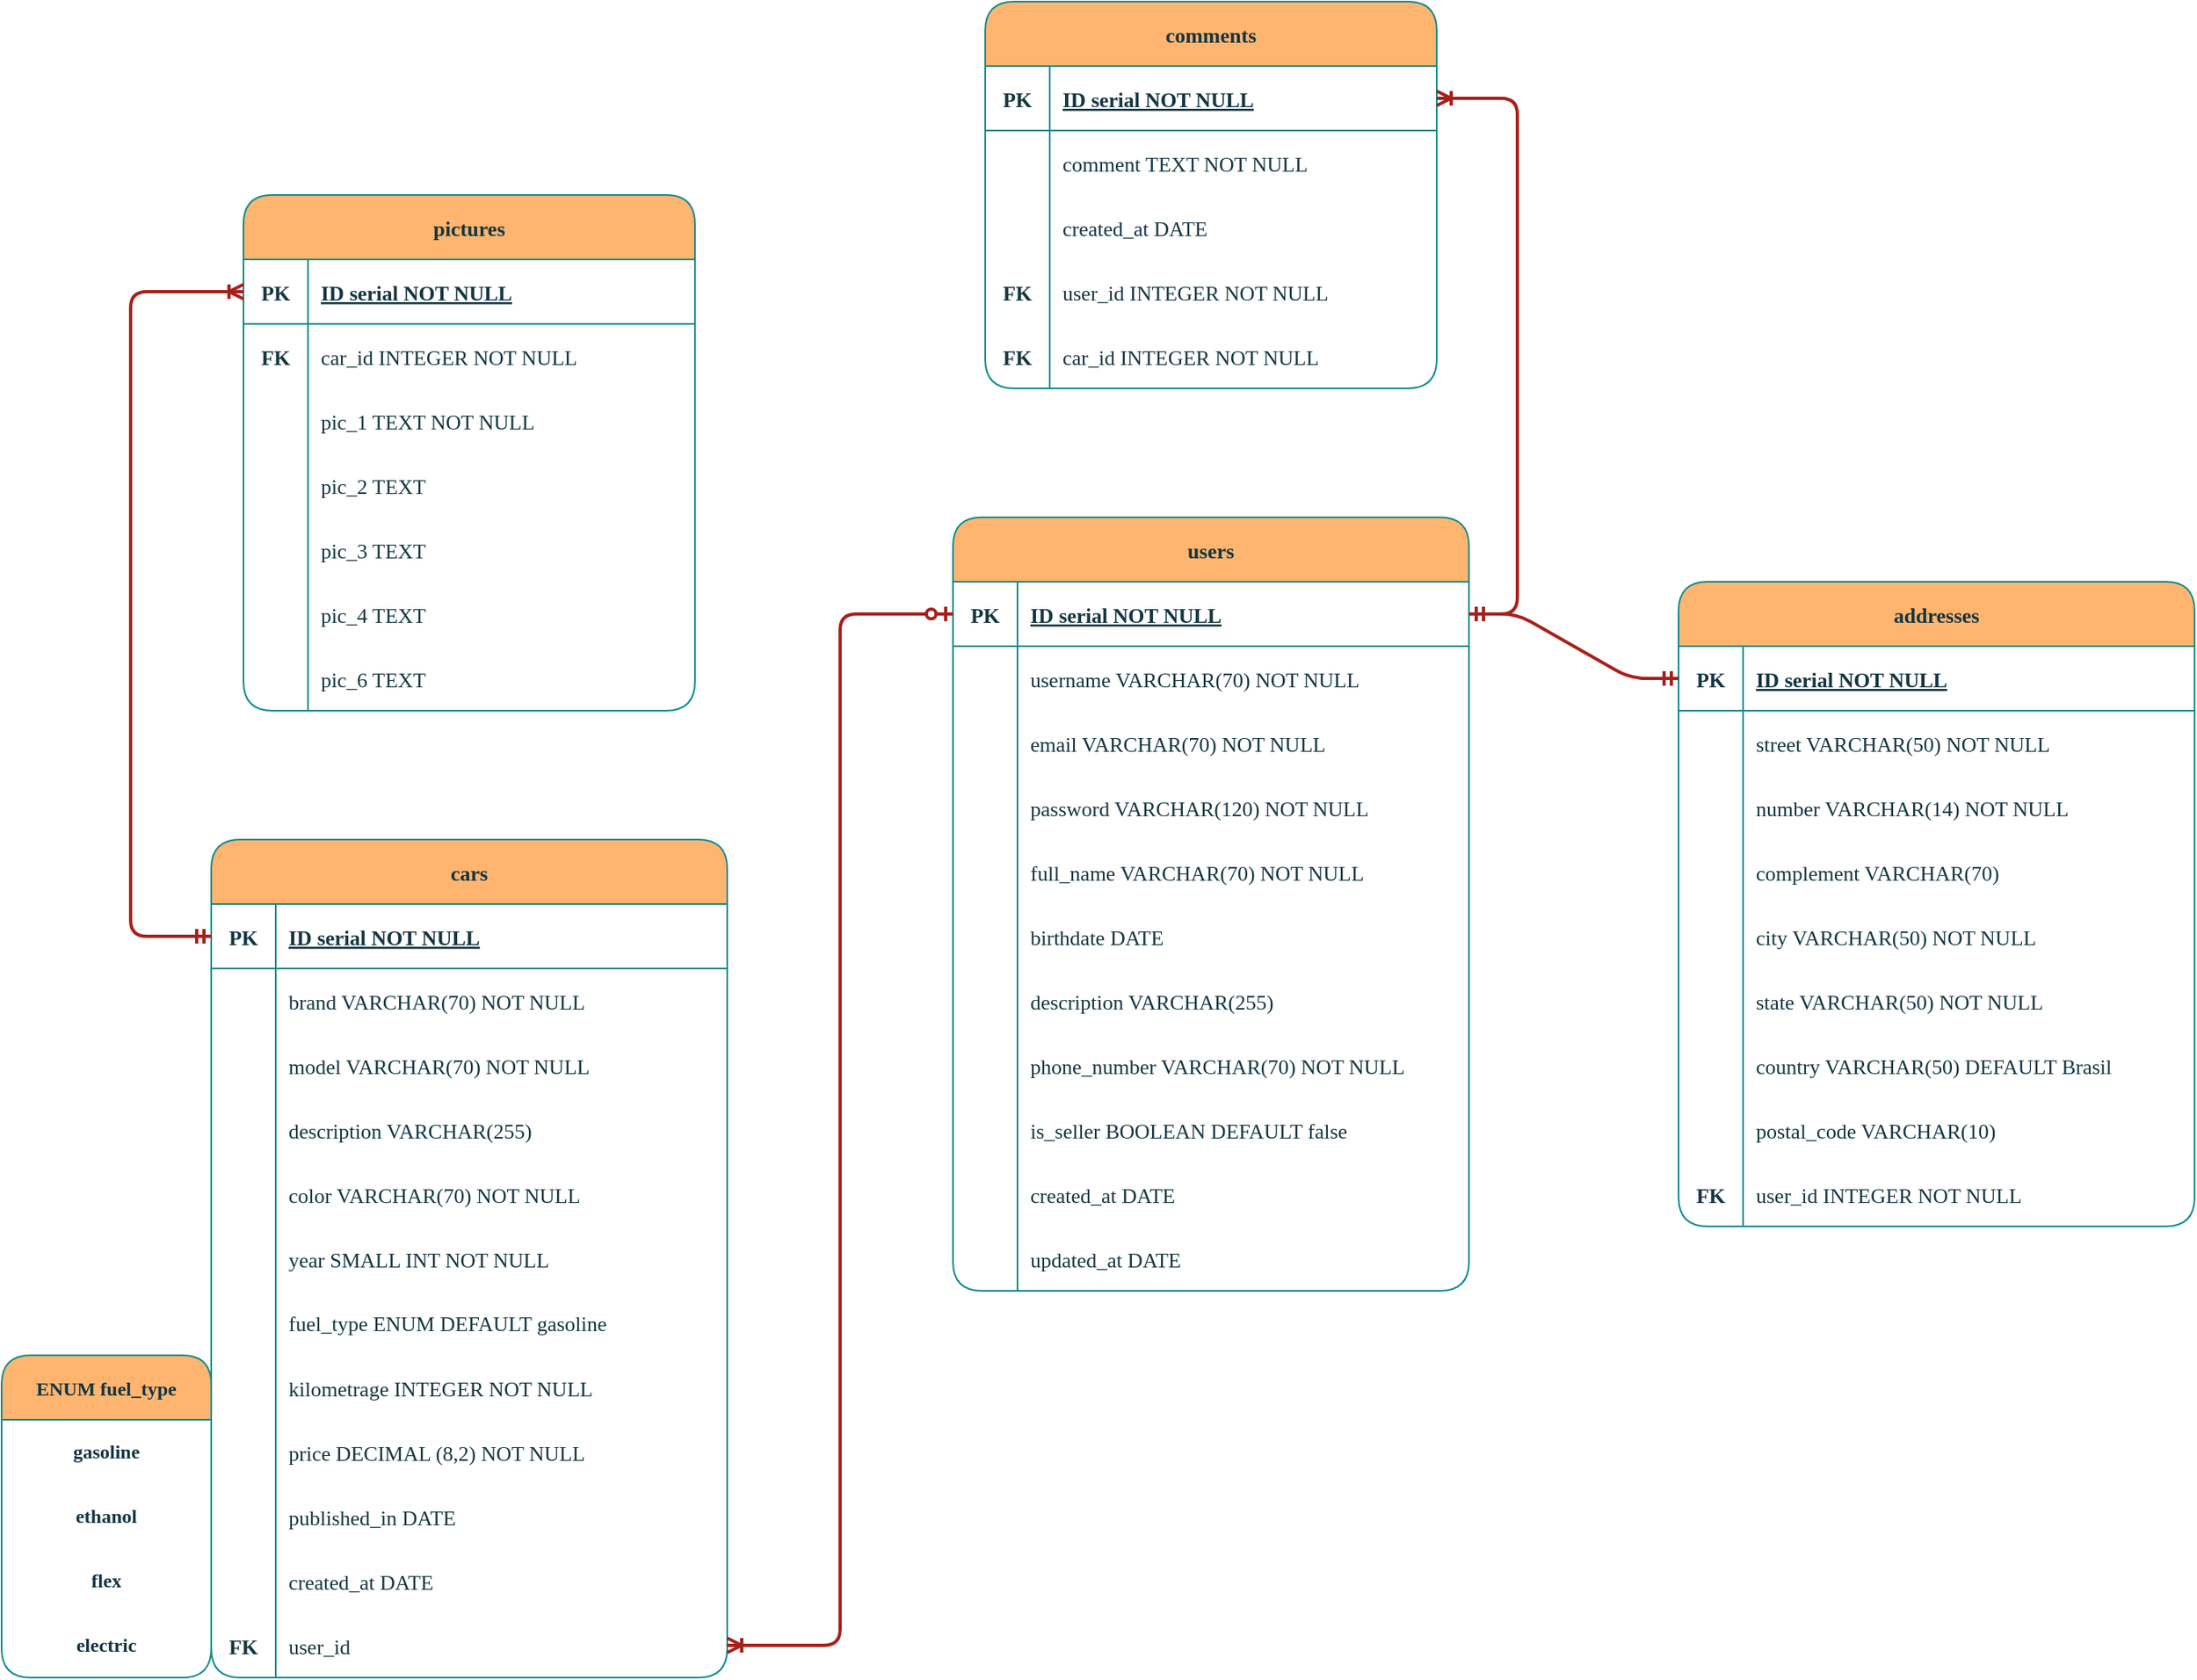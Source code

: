 <mxfile version="21.6.6" type="device">
  <diagram name="Page-1" id="eZqfjkuuo2thgTcHiKPm">
    <mxGraphModel dx="1885" dy="1075" grid="0" gridSize="10" guides="1" tooltips="1" connect="1" arrows="1" fold="1" page="0" pageScale="1" pageWidth="827" pageHeight="1169" math="0" shadow="0">
      <root>
        <mxCell id="0" />
        <mxCell id="1" parent="0" />
        <mxCell id="ZrY43uEeEf2vMAS4NS92-1" value="cars" style="shape=table;startSize=40;container=1;collapsible=1;childLayout=tableLayout;fixedRows=1;rowLines=0;fontStyle=1;align=center;resizeLast=1;strokeColor=#0F8B8D;fontColor=#143642;fillColor=#FFB570;fontFamily=Ubuntu;fontSource=https%3A%2F%2Ffonts.googleapis.com%2Fcss%3Ffamily%3DUbuntu;rounded=1;labelBackgroundColor=none;fontSize=13;verticalAlign=middle;labelBorderColor=none;swimlaneFillColor=none;strokeWidth=1;" parent="1" vertex="1">
          <mxGeometry x="185" y="552" width="320" height="520" as="geometry" />
        </mxCell>
        <mxCell id="ZrY43uEeEf2vMAS4NS92-2" value="" style="shape=tableRow;horizontal=0;startSize=0;swimlaneHead=0;swimlaneBody=0;fillColor=none;collapsible=0;dropTarget=0;points=[[0,0.5],[1,0.5]];portConstraint=eastwest;top=0;left=0;right=0;bottom=1;strokeColor=#0F8B8D;fontColor=#143642;fontFamily=Ubuntu;fontSource=https%3A%2F%2Ffonts.googleapis.com%2Fcss%3Ffamily%3DUbuntu;rounded=1;labelBackgroundColor=none;fontSize=13;verticalAlign=middle;labelBorderColor=none;swimlaneFillColor=none;strokeWidth=1;" parent="ZrY43uEeEf2vMAS4NS92-1" vertex="1">
          <mxGeometry y="40" width="320" height="40" as="geometry" />
        </mxCell>
        <mxCell id="ZrY43uEeEf2vMAS4NS92-3" value="PK" style="shape=partialRectangle;connectable=0;fillColor=none;top=0;left=0;bottom=0;right=0;fontStyle=1;overflow=hidden;strokeColor=#0F8B8D;fontColor=#143642;fontFamily=Ubuntu;fontSource=https%3A%2F%2Ffonts.googleapis.com%2Fcss%3Ffamily%3DUbuntu;rounded=1;labelBackgroundColor=none;fontSize=13;verticalAlign=middle;labelBorderColor=none;swimlaneFillColor=none;strokeWidth=1;" parent="ZrY43uEeEf2vMAS4NS92-2" vertex="1">
          <mxGeometry width="40" height="40" as="geometry">
            <mxRectangle width="40" height="40" as="alternateBounds" />
          </mxGeometry>
        </mxCell>
        <mxCell id="ZrY43uEeEf2vMAS4NS92-4" value="ID serial NOT NULL" style="shape=partialRectangle;connectable=0;fillColor=none;top=0;left=0;bottom=0;right=0;align=left;spacingLeft=6;fontStyle=5;overflow=hidden;strokeColor=#0F8B8D;fontColor=#143642;fontFamily=Ubuntu;fontSource=https%3A%2F%2Ffonts.googleapis.com%2Fcss%3Ffamily%3DUbuntu;rounded=1;labelBackgroundColor=none;fontSize=13;verticalAlign=middle;labelBorderColor=none;swimlaneFillColor=none;strokeWidth=1;" parent="ZrY43uEeEf2vMAS4NS92-2" vertex="1">
          <mxGeometry x="40" width="280" height="40" as="geometry">
            <mxRectangle width="280" height="40" as="alternateBounds" />
          </mxGeometry>
        </mxCell>
        <mxCell id="ZrY43uEeEf2vMAS4NS92-5" value="" style="shape=tableRow;horizontal=0;startSize=0;swimlaneHead=0;swimlaneBody=0;fillColor=none;collapsible=0;dropTarget=0;points=[[0,0.5],[1,0.5]];portConstraint=eastwest;top=0;left=0;right=0;bottom=0;strokeColor=#0F8B8D;fontColor=#143642;fontFamily=Ubuntu;fontSource=https%3A%2F%2Ffonts.googleapis.com%2Fcss%3Ffamily%3DUbuntu;rounded=1;labelBackgroundColor=none;fontSize=13;verticalAlign=middle;labelBorderColor=none;swimlaneFillColor=none;strokeWidth=1;" parent="ZrY43uEeEf2vMAS4NS92-1" vertex="1">
          <mxGeometry y="80" width="320" height="40" as="geometry" />
        </mxCell>
        <mxCell id="ZrY43uEeEf2vMAS4NS92-6" value="" style="shape=partialRectangle;connectable=0;fillColor=none;top=0;left=0;bottom=0;right=0;editable=1;overflow=hidden;strokeColor=#0F8B8D;fontColor=#143642;fontFamily=Ubuntu;fontSource=https%3A%2F%2Ffonts.googleapis.com%2Fcss%3Ffamily%3DUbuntu;rounded=1;labelBackgroundColor=none;fontSize=13;verticalAlign=middle;labelBorderColor=none;swimlaneFillColor=none;strokeWidth=1;" parent="ZrY43uEeEf2vMAS4NS92-5" vertex="1">
          <mxGeometry width="40" height="40" as="geometry">
            <mxRectangle width="40" height="40" as="alternateBounds" />
          </mxGeometry>
        </mxCell>
        <mxCell id="ZrY43uEeEf2vMAS4NS92-7" value="brand VARCHAR(70) NOT NULL" style="shape=partialRectangle;connectable=0;fillColor=none;top=0;left=0;bottom=0;right=0;align=left;spacingLeft=6;overflow=hidden;strokeColor=#0F8B8D;fontColor=#143642;fontFamily=Ubuntu;fontSource=https%3A%2F%2Ffonts.googleapis.com%2Fcss%3Ffamily%3DUbuntu;rounded=1;labelBackgroundColor=none;fontSize=13;verticalAlign=middle;labelBorderColor=none;swimlaneFillColor=none;strokeWidth=1;" parent="ZrY43uEeEf2vMAS4NS92-5" vertex="1">
          <mxGeometry x="40" width="280" height="40" as="geometry">
            <mxRectangle width="280" height="40" as="alternateBounds" />
          </mxGeometry>
        </mxCell>
        <mxCell id="ZrY43uEeEf2vMAS4NS92-8" value="" style="shape=tableRow;horizontal=0;startSize=0;swimlaneHead=0;swimlaneBody=0;fillColor=none;collapsible=0;dropTarget=0;points=[[0,0.5],[1,0.5]];portConstraint=eastwest;top=0;left=0;right=0;bottom=0;strokeColor=#0F8B8D;fontColor=#143642;fontFamily=Ubuntu;fontSource=https%3A%2F%2Ffonts.googleapis.com%2Fcss%3Ffamily%3DUbuntu;rounded=1;labelBackgroundColor=none;fontSize=13;verticalAlign=middle;labelBorderColor=none;swimlaneFillColor=none;strokeWidth=1;" parent="ZrY43uEeEf2vMAS4NS92-1" vertex="1">
          <mxGeometry y="120" width="320" height="40" as="geometry" />
        </mxCell>
        <mxCell id="ZrY43uEeEf2vMAS4NS92-9" value="" style="shape=partialRectangle;connectable=0;fillColor=none;top=0;left=0;bottom=0;right=0;editable=1;overflow=hidden;strokeColor=#0F8B8D;fontColor=#143642;fontFamily=Ubuntu;fontSource=https%3A%2F%2Ffonts.googleapis.com%2Fcss%3Ffamily%3DUbuntu;rounded=1;labelBackgroundColor=none;fontSize=13;verticalAlign=middle;labelBorderColor=none;swimlaneFillColor=none;strokeWidth=1;" parent="ZrY43uEeEf2vMAS4NS92-8" vertex="1">
          <mxGeometry width="40" height="40" as="geometry">
            <mxRectangle width="40" height="40" as="alternateBounds" />
          </mxGeometry>
        </mxCell>
        <mxCell id="ZrY43uEeEf2vMAS4NS92-10" value="model VARCHAR(70) NOT NULL" style="shape=partialRectangle;connectable=0;fillColor=none;top=0;left=0;bottom=0;right=0;align=left;spacingLeft=6;overflow=hidden;strokeColor=#0F8B8D;fontColor=#143642;fontFamily=Ubuntu;fontSource=https%3A%2F%2Ffonts.googleapis.com%2Fcss%3Ffamily%3DUbuntu;rounded=1;labelBackgroundColor=none;fontSize=13;verticalAlign=middle;labelBorderColor=none;swimlaneFillColor=none;strokeWidth=1;fontStyle=0" parent="ZrY43uEeEf2vMAS4NS92-8" vertex="1">
          <mxGeometry x="40" width="280" height="40" as="geometry">
            <mxRectangle width="280" height="40" as="alternateBounds" />
          </mxGeometry>
        </mxCell>
        <mxCell id="ZrY43uEeEf2vMAS4NS92-149" style="shape=tableRow;horizontal=0;startSize=0;swimlaneHead=0;swimlaneBody=0;fillColor=none;collapsible=0;dropTarget=0;points=[[0,0.5],[1,0.5]];portConstraint=eastwest;top=0;left=0;right=0;bottom=0;strokeColor=#0F8B8D;fontColor=#143642;fontFamily=Ubuntu;fontSource=https%3A%2F%2Ffonts.googleapis.com%2Fcss%3Ffamily%3DUbuntu;rounded=1;labelBackgroundColor=none;fontSize=13;verticalAlign=middle;labelBorderColor=none;swimlaneFillColor=none;strokeWidth=1;" parent="ZrY43uEeEf2vMAS4NS92-1" vertex="1">
          <mxGeometry y="160" width="320" height="40" as="geometry" />
        </mxCell>
        <mxCell id="ZrY43uEeEf2vMAS4NS92-150" style="shape=partialRectangle;connectable=0;fillColor=none;top=0;left=0;bottom=0;right=0;editable=1;overflow=hidden;strokeColor=#0F8B8D;fontColor=#143642;fontFamily=Ubuntu;fontSource=https%3A%2F%2Ffonts.googleapis.com%2Fcss%3Ffamily%3DUbuntu;rounded=1;labelBackgroundColor=none;fontSize=13;verticalAlign=middle;labelBorderColor=none;swimlaneFillColor=none;strokeWidth=1;fontStyle=1" parent="ZrY43uEeEf2vMAS4NS92-149" vertex="1">
          <mxGeometry width="40" height="40" as="geometry">
            <mxRectangle width="40" height="40" as="alternateBounds" />
          </mxGeometry>
        </mxCell>
        <mxCell id="ZrY43uEeEf2vMAS4NS92-151" value="description VARCHAR(255)" style="shape=partialRectangle;connectable=0;fillColor=none;top=0;left=0;bottom=0;right=0;align=left;spacingLeft=6;overflow=hidden;strokeColor=#0F8B8D;fontColor=#143642;fontFamily=Ubuntu;fontSource=https%3A%2F%2Ffonts.googleapis.com%2Fcss%3Ffamily%3DUbuntu;rounded=1;labelBackgroundColor=none;fontSize=13;verticalAlign=middle;labelBorderColor=none;swimlaneFillColor=none;strokeWidth=1;" parent="ZrY43uEeEf2vMAS4NS92-149" vertex="1">
          <mxGeometry x="40" width="280" height="40" as="geometry">
            <mxRectangle width="280" height="40" as="alternateBounds" />
          </mxGeometry>
        </mxCell>
        <mxCell id="ZrY43uEeEf2vMAS4NS92-120" style="shape=tableRow;horizontal=0;startSize=0;swimlaneHead=0;swimlaneBody=0;fillColor=none;collapsible=0;dropTarget=0;points=[[0,0.5],[1,0.5]];portConstraint=eastwest;top=0;left=0;right=0;bottom=0;strokeColor=#0F8B8D;fontColor=#143642;fontFamily=Ubuntu;fontSource=https%3A%2F%2Ffonts.googleapis.com%2Fcss%3Ffamily%3DUbuntu;rounded=1;labelBackgroundColor=none;fontSize=13;verticalAlign=middle;labelBorderColor=none;swimlaneFillColor=none;strokeWidth=1;" parent="ZrY43uEeEf2vMAS4NS92-1" vertex="1">
          <mxGeometry y="200" width="320" height="40" as="geometry" />
        </mxCell>
        <mxCell id="ZrY43uEeEf2vMAS4NS92-121" style="shape=partialRectangle;connectable=0;fillColor=none;top=0;left=0;bottom=0;right=0;editable=1;overflow=hidden;strokeColor=#0F8B8D;fontColor=#143642;fontFamily=Ubuntu;fontSource=https%3A%2F%2Ffonts.googleapis.com%2Fcss%3Ffamily%3DUbuntu;rounded=1;labelBackgroundColor=none;fontSize=13;verticalAlign=middle;labelBorderColor=none;swimlaneFillColor=none;strokeWidth=1;" parent="ZrY43uEeEf2vMAS4NS92-120" vertex="1">
          <mxGeometry width="40" height="40" as="geometry">
            <mxRectangle width="40" height="40" as="alternateBounds" />
          </mxGeometry>
        </mxCell>
        <mxCell id="ZrY43uEeEf2vMAS4NS92-122" value="color VARCHAR(70) NOT NULL" style="shape=partialRectangle;connectable=0;fillColor=none;top=0;left=0;bottom=0;right=0;align=left;spacingLeft=6;overflow=hidden;strokeColor=#0F8B8D;fontColor=#143642;fontFamily=Ubuntu;fontSource=https%3A%2F%2Ffonts.googleapis.com%2Fcss%3Ffamily%3DUbuntu;rounded=1;labelBackgroundColor=none;fontSize=13;verticalAlign=middle;labelBorderColor=none;swimlaneFillColor=none;strokeWidth=1;" parent="ZrY43uEeEf2vMAS4NS92-120" vertex="1">
          <mxGeometry x="40" width="280" height="40" as="geometry">
            <mxRectangle width="280" height="40" as="alternateBounds" />
          </mxGeometry>
        </mxCell>
        <mxCell id="ZrY43uEeEf2vMAS4NS92-11" value="" style="shape=tableRow;horizontal=0;startSize=0;swimlaneHead=0;swimlaneBody=0;fillColor=none;collapsible=0;dropTarget=0;points=[[0,0.5],[1,0.5]];portConstraint=eastwest;top=0;left=0;right=0;bottom=0;strokeColor=#0F8B8D;fontColor=#143642;fontFamily=Ubuntu;fontSource=https%3A%2F%2Ffonts.googleapis.com%2Fcss%3Ffamily%3DUbuntu;rounded=1;labelBackgroundColor=none;fontSize=13;verticalAlign=middle;labelBorderColor=none;swimlaneFillColor=none;strokeWidth=1;" parent="ZrY43uEeEf2vMAS4NS92-1" vertex="1">
          <mxGeometry y="240" width="320" height="40" as="geometry" />
        </mxCell>
        <mxCell id="ZrY43uEeEf2vMAS4NS92-12" value="" style="shape=partialRectangle;connectable=0;fillColor=none;top=0;left=0;bottom=0;right=0;editable=1;overflow=hidden;strokeColor=#0F8B8D;fontColor=#143642;fontFamily=Ubuntu;fontSource=https%3A%2F%2Ffonts.googleapis.com%2Fcss%3Ffamily%3DUbuntu;rounded=1;labelBackgroundColor=none;fontSize=13;verticalAlign=middle;labelBorderColor=none;swimlaneFillColor=none;strokeWidth=1;" parent="ZrY43uEeEf2vMAS4NS92-11" vertex="1">
          <mxGeometry width="40" height="40" as="geometry">
            <mxRectangle width="40" height="40" as="alternateBounds" />
          </mxGeometry>
        </mxCell>
        <mxCell id="ZrY43uEeEf2vMAS4NS92-13" value="year SMALL INT NOT NULL" style="shape=partialRectangle;connectable=0;fillColor=none;top=0;left=0;bottom=0;right=0;align=left;spacingLeft=6;overflow=hidden;strokeColor=#0F8B8D;fontColor=#143642;fontFamily=Ubuntu;fontSource=https%3A%2F%2Ffonts.googleapis.com%2Fcss%3Ffamily%3DUbuntu;rounded=1;labelBackgroundColor=none;fontSize=13;verticalAlign=middle;labelBorderColor=none;swimlaneFillColor=none;strokeWidth=1;" parent="ZrY43uEeEf2vMAS4NS92-11" vertex="1">
          <mxGeometry x="40" width="280" height="40" as="geometry">
            <mxRectangle width="280" height="40" as="alternateBounds" />
          </mxGeometry>
        </mxCell>
        <mxCell id="ZrY43uEeEf2vMAS4NS92-117" style="shape=tableRow;horizontal=0;startSize=0;swimlaneHead=0;swimlaneBody=0;fillColor=none;collapsible=0;dropTarget=0;points=[[0,0.5],[1,0.5]];portConstraint=eastwest;top=0;left=0;right=0;bottom=0;strokeColor=#0F8B8D;fontColor=#143642;fontFamily=Ubuntu;fontSource=https%3A%2F%2Ffonts.googleapis.com%2Fcss%3Ffamily%3DUbuntu;rounded=1;labelBackgroundColor=none;fontSize=13;verticalAlign=middle;labelBorderColor=none;swimlaneFillColor=none;strokeWidth=1;" parent="ZrY43uEeEf2vMAS4NS92-1" vertex="1">
          <mxGeometry y="280" width="320" height="40" as="geometry" />
        </mxCell>
        <mxCell id="ZrY43uEeEf2vMAS4NS92-118" style="shape=partialRectangle;connectable=0;fillColor=none;top=0;left=0;bottom=0;right=0;editable=1;overflow=hidden;strokeColor=#0F8B8D;fontColor=#143642;fontFamily=Ubuntu;fontSource=https%3A%2F%2Ffonts.googleapis.com%2Fcss%3Ffamily%3DUbuntu;rounded=1;labelBackgroundColor=none;fontSize=13;verticalAlign=middle;labelBorderColor=none;swimlaneFillColor=none;strokeWidth=1;" parent="ZrY43uEeEf2vMAS4NS92-117" vertex="1">
          <mxGeometry width="40" height="40" as="geometry">
            <mxRectangle width="40" height="40" as="alternateBounds" />
          </mxGeometry>
        </mxCell>
        <mxCell id="ZrY43uEeEf2vMAS4NS92-119" value="fuel_type ENUM DEFAULT gasoline" style="shape=partialRectangle;connectable=0;fillColor=none;top=0;left=0;bottom=0;right=0;align=left;spacingLeft=6;overflow=hidden;strokeColor=#0F8B8D;fontColor=#143642;fontFamily=Ubuntu;fontSource=https%3A%2F%2Ffonts.googleapis.com%2Fcss%3Ffamily%3DUbuntu;rounded=1;labelBackgroundColor=none;fontSize=13;verticalAlign=middle;labelBorderColor=none;swimlaneFillColor=none;strokeWidth=1;whiteSpace=wrap;" parent="ZrY43uEeEf2vMAS4NS92-117" vertex="1">
          <mxGeometry x="40" width="280" height="40" as="geometry">
            <mxRectangle width="280" height="40" as="alternateBounds" />
          </mxGeometry>
        </mxCell>
        <mxCell id="ZrY43uEeEf2vMAS4NS92-114" style="shape=tableRow;horizontal=0;startSize=0;swimlaneHead=0;swimlaneBody=0;fillColor=none;collapsible=0;dropTarget=0;points=[[0,0.5],[1,0.5]];portConstraint=eastwest;top=0;left=0;right=0;bottom=0;strokeColor=#0F8B8D;fontColor=#143642;fontFamily=Ubuntu;fontSource=https%3A%2F%2Ffonts.googleapis.com%2Fcss%3Ffamily%3DUbuntu;rounded=1;labelBackgroundColor=none;fontSize=13;verticalAlign=middle;labelBorderColor=none;swimlaneFillColor=none;strokeWidth=1;" parent="ZrY43uEeEf2vMAS4NS92-1" vertex="1">
          <mxGeometry y="320" width="320" height="40" as="geometry" />
        </mxCell>
        <mxCell id="ZrY43uEeEf2vMAS4NS92-115" style="shape=partialRectangle;connectable=0;fillColor=none;top=0;left=0;bottom=0;right=0;editable=1;overflow=hidden;strokeColor=#0F8B8D;fontColor=#143642;fontFamily=Ubuntu;fontSource=https%3A%2F%2Ffonts.googleapis.com%2Fcss%3Ffamily%3DUbuntu;rounded=1;labelBackgroundColor=none;fontSize=13;verticalAlign=middle;labelBorderColor=none;swimlaneFillColor=none;strokeWidth=1;" parent="ZrY43uEeEf2vMAS4NS92-114" vertex="1">
          <mxGeometry width="40" height="40" as="geometry">
            <mxRectangle width="40" height="40" as="alternateBounds" />
          </mxGeometry>
        </mxCell>
        <mxCell id="ZrY43uEeEf2vMAS4NS92-116" value="kilometrage INTEGER NOT NULL" style="shape=partialRectangle;connectable=0;fillColor=none;top=0;left=0;bottom=0;right=0;align=left;spacingLeft=6;overflow=hidden;strokeColor=#0F8B8D;fontColor=#143642;fontFamily=Ubuntu;fontSource=https%3A%2F%2Ffonts.googleapis.com%2Fcss%3Ffamily%3DUbuntu;rounded=1;labelBackgroundColor=none;fontSize=13;verticalAlign=middle;labelBorderColor=none;swimlaneFillColor=none;strokeWidth=1;fontStyle=0" parent="ZrY43uEeEf2vMAS4NS92-114" vertex="1">
          <mxGeometry x="40" width="280" height="40" as="geometry">
            <mxRectangle width="280" height="40" as="alternateBounds" />
          </mxGeometry>
        </mxCell>
        <mxCell id="ZrY43uEeEf2vMAS4NS92-111" style="shape=tableRow;horizontal=0;startSize=0;swimlaneHead=0;swimlaneBody=0;fillColor=none;collapsible=0;dropTarget=0;points=[[0,0.5],[1,0.5]];portConstraint=eastwest;top=0;left=0;right=0;bottom=0;strokeColor=#0F8B8D;fontColor=#143642;fontFamily=Ubuntu;fontSource=https%3A%2F%2Ffonts.googleapis.com%2Fcss%3Ffamily%3DUbuntu;rounded=1;labelBackgroundColor=none;fontSize=13;verticalAlign=middle;labelBorderColor=none;swimlaneFillColor=none;strokeWidth=1;" parent="ZrY43uEeEf2vMAS4NS92-1" vertex="1">
          <mxGeometry y="360" width="320" height="40" as="geometry" />
        </mxCell>
        <mxCell id="ZrY43uEeEf2vMAS4NS92-112" style="shape=partialRectangle;connectable=0;fillColor=none;top=0;left=0;bottom=0;right=0;editable=1;overflow=hidden;strokeColor=#0F8B8D;fontColor=#143642;fontFamily=Ubuntu;fontSource=https%3A%2F%2Ffonts.googleapis.com%2Fcss%3Ffamily%3DUbuntu;rounded=1;labelBackgroundColor=none;fontSize=13;verticalAlign=middle;labelBorderColor=none;swimlaneFillColor=none;strokeWidth=1;" parent="ZrY43uEeEf2vMAS4NS92-111" vertex="1">
          <mxGeometry width="40" height="40" as="geometry">
            <mxRectangle width="40" height="40" as="alternateBounds" />
          </mxGeometry>
        </mxCell>
        <mxCell id="ZrY43uEeEf2vMAS4NS92-113" value="price DECIMAL (8,2) NOT NULL" style="shape=partialRectangle;connectable=0;fillColor=none;top=0;left=0;bottom=0;right=0;align=left;spacingLeft=6;overflow=hidden;strokeColor=#0F8B8D;fontColor=#143642;fontFamily=Ubuntu;fontSource=https%3A%2F%2Ffonts.googleapis.com%2Fcss%3Ffamily%3DUbuntu;rounded=1;labelBackgroundColor=none;fontSize=13;verticalAlign=middle;labelBorderColor=none;swimlaneFillColor=none;strokeWidth=1;" parent="ZrY43uEeEf2vMAS4NS92-111" vertex="1">
          <mxGeometry x="40" width="280" height="40" as="geometry">
            <mxRectangle width="280" height="40" as="alternateBounds" />
          </mxGeometry>
        </mxCell>
        <mxCell id="ZrY43uEeEf2vMAS4NS92-108" style="shape=tableRow;horizontal=0;startSize=0;swimlaneHead=0;swimlaneBody=0;fillColor=none;collapsible=0;dropTarget=0;points=[[0,0.5],[1,0.5]];portConstraint=eastwest;top=0;left=0;right=0;bottom=0;strokeColor=#0F8B8D;fontColor=#143642;fontFamily=Ubuntu;fontSource=https%3A%2F%2Ffonts.googleapis.com%2Fcss%3Ffamily%3DUbuntu;rounded=1;labelBackgroundColor=none;fontSize=13;verticalAlign=middle;labelBorderColor=none;swimlaneFillColor=none;strokeWidth=1;" parent="ZrY43uEeEf2vMAS4NS92-1" vertex="1">
          <mxGeometry y="400" width="320" height="40" as="geometry" />
        </mxCell>
        <mxCell id="ZrY43uEeEf2vMAS4NS92-109" style="shape=partialRectangle;connectable=0;fillColor=none;top=0;left=0;bottom=0;right=0;editable=1;overflow=hidden;strokeColor=#0F8B8D;fontColor=#143642;fontFamily=Ubuntu;fontSource=https%3A%2F%2Ffonts.googleapis.com%2Fcss%3Ffamily%3DUbuntu;rounded=1;labelBackgroundColor=none;fontSize=13;verticalAlign=middle;labelBorderColor=none;swimlaneFillColor=none;strokeWidth=1;" parent="ZrY43uEeEf2vMAS4NS92-108" vertex="1">
          <mxGeometry width="40" height="40" as="geometry">
            <mxRectangle width="40" height="40" as="alternateBounds" />
          </mxGeometry>
        </mxCell>
        <mxCell id="ZrY43uEeEf2vMAS4NS92-110" value="published_in DATE" style="shape=partialRectangle;connectable=0;fillColor=none;top=0;left=0;bottom=0;right=0;align=left;spacingLeft=6;overflow=hidden;strokeColor=#0F8B8D;fontColor=#143642;fontFamily=Ubuntu;fontSource=https%3A%2F%2Ffonts.googleapis.com%2Fcss%3Ffamily%3DUbuntu;rounded=1;labelBackgroundColor=none;fontSize=13;verticalAlign=middle;labelBorderColor=none;swimlaneFillColor=none;strokeWidth=1;" parent="ZrY43uEeEf2vMAS4NS92-108" vertex="1">
          <mxGeometry x="40" width="280" height="40" as="geometry">
            <mxRectangle width="280" height="40" as="alternateBounds" />
          </mxGeometry>
        </mxCell>
        <mxCell id="ZrY43uEeEf2vMAS4NS92-105" style="shape=tableRow;horizontal=0;startSize=0;swimlaneHead=0;swimlaneBody=0;fillColor=none;collapsible=0;dropTarget=0;points=[[0,0.5],[1,0.5]];portConstraint=eastwest;top=0;left=0;right=0;bottom=0;strokeColor=#0F8B8D;fontColor=#143642;fontFamily=Ubuntu;fontSource=https%3A%2F%2Ffonts.googleapis.com%2Fcss%3Ffamily%3DUbuntu;rounded=1;labelBackgroundColor=none;fontSize=13;verticalAlign=middle;labelBorderColor=none;swimlaneFillColor=none;strokeWidth=1;" parent="ZrY43uEeEf2vMAS4NS92-1" vertex="1">
          <mxGeometry y="440" width="320" height="40" as="geometry" />
        </mxCell>
        <mxCell id="ZrY43uEeEf2vMAS4NS92-106" style="shape=partialRectangle;connectable=0;fillColor=none;top=0;left=0;bottom=0;right=0;editable=1;overflow=hidden;strokeColor=#0F8B8D;fontColor=#143642;fontFamily=Ubuntu;fontSource=https%3A%2F%2Ffonts.googleapis.com%2Fcss%3Ffamily%3DUbuntu;rounded=1;labelBackgroundColor=none;fontSize=13;verticalAlign=middle;labelBorderColor=none;swimlaneFillColor=none;strokeWidth=1;" parent="ZrY43uEeEf2vMAS4NS92-105" vertex="1">
          <mxGeometry width="40" height="40" as="geometry">
            <mxRectangle width="40" height="40" as="alternateBounds" />
          </mxGeometry>
        </mxCell>
        <mxCell id="ZrY43uEeEf2vMAS4NS92-107" value="created_at DATE" style="shape=partialRectangle;connectable=0;fillColor=none;top=0;left=0;bottom=0;right=0;align=left;spacingLeft=6;overflow=hidden;strokeColor=#0F8B8D;fontColor=#143642;fontFamily=Ubuntu;fontSource=https%3A%2F%2Ffonts.googleapis.com%2Fcss%3Ffamily%3DUbuntu;rounded=1;labelBackgroundColor=none;fontSize=13;verticalAlign=middle;labelBorderColor=none;swimlaneFillColor=none;strokeWidth=1;" parent="ZrY43uEeEf2vMAS4NS92-105" vertex="1">
          <mxGeometry x="40" width="280" height="40" as="geometry">
            <mxRectangle width="280" height="40" as="alternateBounds" />
          </mxGeometry>
        </mxCell>
        <mxCell id="ZrY43uEeEf2vMAS4NS92-102" style="shape=tableRow;horizontal=0;startSize=0;swimlaneHead=0;swimlaneBody=0;fillColor=none;collapsible=0;dropTarget=0;points=[[0,0.5],[1,0.5]];portConstraint=eastwest;top=0;left=0;right=0;bottom=0;strokeColor=#0F8B8D;fontColor=#143642;fontFamily=Ubuntu;fontSource=https%3A%2F%2Ffonts.googleapis.com%2Fcss%3Ffamily%3DUbuntu;rounded=1;labelBackgroundColor=none;fontSize=13;verticalAlign=middle;labelBorderColor=none;swimlaneFillColor=none;strokeWidth=1;" parent="ZrY43uEeEf2vMAS4NS92-1" vertex="1">
          <mxGeometry y="480" width="320" height="40" as="geometry" />
        </mxCell>
        <mxCell id="ZrY43uEeEf2vMAS4NS92-103" value="FK" style="shape=partialRectangle;connectable=0;fillColor=none;top=0;left=0;bottom=0;right=0;editable=1;overflow=hidden;strokeColor=#0F8B8D;fontColor=#143642;fontFamily=Ubuntu;fontSource=https%3A%2F%2Ffonts.googleapis.com%2Fcss%3Ffamily%3DUbuntu;rounded=1;labelBackgroundColor=none;fontSize=13;verticalAlign=middle;labelBorderColor=none;swimlaneFillColor=none;strokeWidth=1;fontStyle=1" parent="ZrY43uEeEf2vMAS4NS92-102" vertex="1">
          <mxGeometry width="40" height="40" as="geometry">
            <mxRectangle width="40" height="40" as="alternateBounds" />
          </mxGeometry>
        </mxCell>
        <mxCell id="ZrY43uEeEf2vMAS4NS92-104" value="user_id" style="shape=partialRectangle;connectable=0;fillColor=none;top=0;left=0;bottom=0;right=0;align=left;spacingLeft=6;overflow=hidden;strokeColor=#0F8B8D;fontColor=#143642;fontFamily=Ubuntu;fontSource=https%3A%2F%2Ffonts.googleapis.com%2Fcss%3Ffamily%3DUbuntu;rounded=1;labelBackgroundColor=none;fontSize=13;verticalAlign=middle;labelBorderColor=none;swimlaneFillColor=none;strokeWidth=1;" parent="ZrY43uEeEf2vMAS4NS92-102" vertex="1">
          <mxGeometry x="40" width="280" height="40" as="geometry">
            <mxRectangle width="280" height="40" as="alternateBounds" />
          </mxGeometry>
        </mxCell>
        <mxCell id="ZrY43uEeEf2vMAS4NS92-14" value="comments" style="shape=table;startSize=40;container=1;collapsible=1;childLayout=tableLayout;fixedRows=1;rowLines=0;fontStyle=1;align=center;resizeLast=1;strokeColor=#0F8B8D;fontColor=#143642;fillColor=#FFB570;fontFamily=Ubuntu;fontSource=https%3A%2F%2Ffonts.googleapis.com%2Fcss%3Ffamily%3DUbuntu;rounded=1;labelBackgroundColor=none;fontSize=13;verticalAlign=middle;labelBorderColor=none;fillStyle=auto;gradientColor=none;swimlaneFillColor=none;strokeWidth=1;" parent="1" vertex="1">
          <mxGeometry x="665" y="32" width="280" height="240" as="geometry" />
        </mxCell>
        <mxCell id="ZrY43uEeEf2vMAS4NS92-15" value="" style="shape=tableRow;horizontal=0;startSize=0;swimlaneHead=0;swimlaneBody=0;fillColor=none;collapsible=0;dropTarget=0;points=[[0,0.5],[1,0.5]];portConstraint=eastwest;top=0;left=0;right=0;bottom=1;strokeColor=#0F8B8D;fontColor=#143642;fontFamily=Ubuntu;fontSource=https%3A%2F%2Ffonts.googleapis.com%2Fcss%3Ffamily%3DUbuntu;rounded=1;labelBackgroundColor=none;fontSize=13;verticalAlign=middle;labelBorderColor=none;swimlaneFillColor=none;strokeWidth=1;" parent="ZrY43uEeEf2vMAS4NS92-14" vertex="1">
          <mxGeometry y="40" width="280" height="40" as="geometry" />
        </mxCell>
        <mxCell id="ZrY43uEeEf2vMAS4NS92-16" value="PK" style="shape=partialRectangle;connectable=0;fillColor=none;top=0;left=0;bottom=0;right=0;fontStyle=1;overflow=hidden;strokeColor=#0F8B8D;fontColor=#143642;fontFamily=Ubuntu;fontSource=https%3A%2F%2Ffonts.googleapis.com%2Fcss%3Ffamily%3DUbuntu;rounded=1;labelBackgroundColor=none;fontSize=13;verticalAlign=middle;labelBorderColor=none;swimlaneFillColor=none;strokeWidth=1;" parent="ZrY43uEeEf2vMAS4NS92-15" vertex="1">
          <mxGeometry width="40" height="40" as="geometry">
            <mxRectangle width="40" height="40" as="alternateBounds" />
          </mxGeometry>
        </mxCell>
        <mxCell id="ZrY43uEeEf2vMAS4NS92-17" value="ID serial NOT NULL" style="shape=partialRectangle;connectable=0;fillColor=none;top=0;left=0;bottom=0;right=0;align=left;spacingLeft=6;fontStyle=5;overflow=hidden;strokeColor=#0F8B8D;fontColor=#143642;fontFamily=Ubuntu;fontSource=https%3A%2F%2Ffonts.googleapis.com%2Fcss%3Ffamily%3DUbuntu;rounded=1;labelBackgroundColor=none;fontSize=13;verticalAlign=middle;labelBorderColor=none;swimlaneFillColor=none;strokeWidth=1;" parent="ZrY43uEeEf2vMAS4NS92-15" vertex="1">
          <mxGeometry x="40" width="240" height="40" as="geometry">
            <mxRectangle width="240" height="40" as="alternateBounds" />
          </mxGeometry>
        </mxCell>
        <mxCell id="ZrY43uEeEf2vMAS4NS92-18" value="" style="shape=tableRow;horizontal=0;startSize=0;swimlaneHead=0;swimlaneBody=0;fillColor=none;collapsible=0;dropTarget=0;points=[[0,0.5],[1,0.5]];portConstraint=eastwest;top=0;left=0;right=0;bottom=0;strokeColor=#0F8B8D;fontColor=#143642;fontFamily=Ubuntu;fontSource=https%3A%2F%2Ffonts.googleapis.com%2Fcss%3Ffamily%3DUbuntu;rounded=1;labelBackgroundColor=none;fontSize=13;verticalAlign=middle;labelBorderColor=none;swimlaneFillColor=none;strokeWidth=1;" parent="ZrY43uEeEf2vMAS4NS92-14" vertex="1">
          <mxGeometry y="80" width="280" height="40" as="geometry" />
        </mxCell>
        <mxCell id="ZrY43uEeEf2vMAS4NS92-19" value="" style="shape=partialRectangle;connectable=0;fillColor=none;top=0;left=0;bottom=0;right=0;editable=1;overflow=hidden;strokeColor=#0F8B8D;fontColor=#143642;fontFamily=Ubuntu;fontSource=https%3A%2F%2Ffonts.googleapis.com%2Fcss%3Ffamily%3DUbuntu;rounded=1;labelBackgroundColor=none;fontSize=13;verticalAlign=middle;labelBorderColor=none;swimlaneFillColor=none;strokeWidth=1;" parent="ZrY43uEeEf2vMAS4NS92-18" vertex="1">
          <mxGeometry width="40" height="40" as="geometry">
            <mxRectangle width="40" height="40" as="alternateBounds" />
          </mxGeometry>
        </mxCell>
        <mxCell id="ZrY43uEeEf2vMAS4NS92-20" value="comment TEXT NOT NULL" style="shape=partialRectangle;connectable=0;fillColor=none;top=0;left=0;bottom=0;right=0;align=left;spacingLeft=6;overflow=hidden;strokeColor=#0F8B8D;fontColor=#143642;fontFamily=Ubuntu;fontSource=https%3A%2F%2Ffonts.googleapis.com%2Fcss%3Ffamily%3DUbuntu;rounded=1;labelBackgroundColor=none;fontSize=13;verticalAlign=middle;labelBorderColor=none;swimlaneFillColor=none;strokeWidth=1;" parent="ZrY43uEeEf2vMAS4NS92-18" vertex="1">
          <mxGeometry x="40" width="240" height="40" as="geometry">
            <mxRectangle width="240" height="40" as="alternateBounds" />
          </mxGeometry>
        </mxCell>
        <mxCell id="ZrY43uEeEf2vMAS4NS92-66" style="shape=tableRow;horizontal=0;startSize=0;swimlaneHead=0;swimlaneBody=0;fillColor=none;collapsible=0;dropTarget=0;points=[[0,0.5],[1,0.5]];portConstraint=eastwest;top=0;left=0;right=0;bottom=0;strokeColor=#0F8B8D;fontColor=#143642;fontFamily=Ubuntu;fontSource=https%3A%2F%2Ffonts.googleapis.com%2Fcss%3Ffamily%3DUbuntu;rounded=1;labelBackgroundColor=none;fontSize=13;verticalAlign=middle;labelBorderColor=none;swimlaneFillColor=none;strokeWidth=1;" parent="ZrY43uEeEf2vMAS4NS92-14" vertex="1">
          <mxGeometry y="120" width="280" height="40" as="geometry" />
        </mxCell>
        <mxCell id="ZrY43uEeEf2vMAS4NS92-67" style="shape=partialRectangle;connectable=0;fillColor=none;top=0;left=0;bottom=0;right=0;editable=1;overflow=hidden;strokeColor=#0F8B8D;fontColor=#143642;fontStyle=1;fontFamily=Ubuntu;fontSource=https%3A%2F%2Ffonts.googleapis.com%2Fcss%3Ffamily%3DUbuntu;rounded=1;labelBackgroundColor=none;fontSize=13;verticalAlign=middle;labelBorderColor=none;swimlaneFillColor=none;strokeWidth=1;" parent="ZrY43uEeEf2vMAS4NS92-66" vertex="1">
          <mxGeometry width="40" height="40" as="geometry">
            <mxRectangle width="40" height="40" as="alternateBounds" />
          </mxGeometry>
        </mxCell>
        <mxCell id="ZrY43uEeEf2vMAS4NS92-68" value="created_at DATE" style="shape=partialRectangle;connectable=0;fillColor=none;top=0;left=0;bottom=0;right=0;align=left;spacingLeft=6;overflow=hidden;strokeColor=#0F8B8D;fontColor=#143642;fontFamily=Ubuntu;fontSource=https%3A%2F%2Ffonts.googleapis.com%2Fcss%3Ffamily%3DUbuntu;rounded=1;labelBackgroundColor=none;fontSize=13;verticalAlign=middle;labelBorderColor=none;swimlaneFillColor=none;strokeWidth=1;" parent="ZrY43uEeEf2vMAS4NS92-66" vertex="1">
          <mxGeometry x="40" width="240" height="40" as="geometry">
            <mxRectangle width="240" height="40" as="alternateBounds" />
          </mxGeometry>
        </mxCell>
        <mxCell id="ZrY43uEeEf2vMAS4NS92-21" value="" style="shape=tableRow;horizontal=0;startSize=0;swimlaneHead=0;swimlaneBody=0;fillColor=none;collapsible=0;dropTarget=0;points=[[0,0.5],[1,0.5]];portConstraint=eastwest;top=0;left=0;right=0;bottom=0;strokeColor=#0F8B8D;fontColor=#143642;fontFamily=Ubuntu;fontSource=https%3A%2F%2Ffonts.googleapis.com%2Fcss%3Ffamily%3DUbuntu;rounded=1;labelBackgroundColor=none;fontSize=13;verticalAlign=middle;labelBorderColor=none;swimlaneFillColor=none;strokeWidth=1;" parent="ZrY43uEeEf2vMAS4NS92-14" vertex="1">
          <mxGeometry y="160" width="280" height="40" as="geometry" />
        </mxCell>
        <mxCell id="ZrY43uEeEf2vMAS4NS92-22" value="FK" style="shape=partialRectangle;connectable=0;fillColor=none;top=0;left=0;bottom=0;right=0;editable=1;overflow=hidden;strokeColor=#0F8B8D;fontColor=#143642;fontStyle=1;fontFamily=Ubuntu;fontSource=https%3A%2F%2Ffonts.googleapis.com%2Fcss%3Ffamily%3DUbuntu;rounded=1;labelBackgroundColor=none;fontSize=13;verticalAlign=middle;labelBorderColor=none;swimlaneFillColor=none;strokeWidth=1;" parent="ZrY43uEeEf2vMAS4NS92-21" vertex="1">
          <mxGeometry width="40" height="40" as="geometry">
            <mxRectangle width="40" height="40" as="alternateBounds" />
          </mxGeometry>
        </mxCell>
        <mxCell id="ZrY43uEeEf2vMAS4NS92-23" value="user_id INTEGER NOT NULL" style="shape=partialRectangle;connectable=0;fillColor=none;top=0;left=0;bottom=0;right=0;align=left;spacingLeft=6;overflow=hidden;strokeColor=#0F8B8D;fontColor=#143642;fontFamily=Ubuntu;fontSource=https%3A%2F%2Ffonts.googleapis.com%2Fcss%3Ffamily%3DUbuntu;rounded=1;labelBackgroundColor=none;fontSize=13;verticalAlign=middle;labelBorderColor=none;swimlaneFillColor=none;strokeWidth=1;" parent="ZrY43uEeEf2vMAS4NS92-21" vertex="1">
          <mxGeometry x="40" width="240" height="40" as="geometry">
            <mxRectangle width="240" height="40" as="alternateBounds" />
          </mxGeometry>
        </mxCell>
        <mxCell id="ZrY43uEeEf2vMAS4NS92-24" value="" style="shape=tableRow;horizontal=0;startSize=0;swimlaneHead=0;swimlaneBody=0;fillColor=none;collapsible=0;dropTarget=0;points=[[0,0.5],[1,0.5]];portConstraint=eastwest;top=0;left=0;right=0;bottom=0;strokeColor=#0F8B8D;fontColor=#143642;fontFamily=Ubuntu;fontSource=https%3A%2F%2Ffonts.googleapis.com%2Fcss%3Ffamily%3DUbuntu;rounded=1;labelBackgroundColor=none;fontSize=13;verticalAlign=middle;labelBorderColor=none;swimlaneFillColor=none;strokeWidth=1;" parent="ZrY43uEeEf2vMAS4NS92-14" vertex="1">
          <mxGeometry y="200" width="280" height="40" as="geometry" />
        </mxCell>
        <mxCell id="ZrY43uEeEf2vMAS4NS92-25" value="FK" style="shape=partialRectangle;connectable=0;fillColor=none;top=0;left=0;bottom=0;right=0;editable=1;overflow=hidden;strokeColor=#0F8B8D;fontColor=#143642;fontStyle=1;fontFamily=Ubuntu;fontSource=https%3A%2F%2Ffonts.googleapis.com%2Fcss%3Ffamily%3DUbuntu;rounded=1;labelBackgroundColor=none;fontSize=13;verticalAlign=middle;labelBorderColor=none;swimlaneFillColor=none;strokeWidth=1;" parent="ZrY43uEeEf2vMAS4NS92-24" vertex="1">
          <mxGeometry width="40" height="40" as="geometry">
            <mxRectangle width="40" height="40" as="alternateBounds" />
          </mxGeometry>
        </mxCell>
        <mxCell id="ZrY43uEeEf2vMAS4NS92-26" value="car_id INTEGER NOT NULL" style="shape=partialRectangle;connectable=0;fillColor=none;top=0;left=0;bottom=0;right=0;align=left;spacingLeft=6;overflow=hidden;strokeColor=#0F8B8D;fontColor=#143642;fontFamily=Ubuntu;fontSource=https%3A%2F%2Ffonts.googleapis.com%2Fcss%3Ffamily%3DUbuntu;rounded=1;labelBackgroundColor=none;fontSize=13;verticalAlign=middle;labelBorderColor=none;swimlaneFillColor=none;strokeWidth=1;" parent="ZrY43uEeEf2vMAS4NS92-24" vertex="1">
          <mxGeometry x="40" width="240" height="40" as="geometry">
            <mxRectangle width="240" height="40" as="alternateBounds" />
          </mxGeometry>
        </mxCell>
        <mxCell id="ZrY43uEeEf2vMAS4NS92-27" value="users" style="shape=table;startSize=40;container=1;collapsible=1;childLayout=tableLayout;fixedRows=1;rowLines=0;fontStyle=1;align=center;resizeLast=1;strokeColor=#0F8B8D;fontColor=#143642;fillColor=#FFB570;fontFamily=Ubuntu;fontSource=https%3A%2F%2Ffonts.googleapis.com%2Fcss%3Ffamily%3DUbuntu;rounded=1;labelBackgroundColor=none;fontSize=13;verticalAlign=middle;labelBorderColor=none;swimlaneFillColor=none;strokeWidth=1;" parent="1" vertex="1">
          <mxGeometry x="645" y="352" width="320" height="480" as="geometry" />
        </mxCell>
        <mxCell id="ZrY43uEeEf2vMAS4NS92-28" value="" style="shape=tableRow;horizontal=0;startSize=0;swimlaneHead=0;swimlaneBody=0;fillColor=none;collapsible=0;dropTarget=0;points=[[0,0.5],[1,0.5]];portConstraint=eastwest;top=0;left=0;right=0;bottom=1;strokeColor=#0F8B8D;fontColor=#143642;fontFamily=Ubuntu;fontSource=https%3A%2F%2Ffonts.googleapis.com%2Fcss%3Ffamily%3DUbuntu;rounded=1;labelBackgroundColor=none;fontSize=13;verticalAlign=middle;labelBorderColor=none;swimlaneFillColor=none;strokeWidth=1;" parent="ZrY43uEeEf2vMAS4NS92-27" vertex="1">
          <mxGeometry y="40" width="320" height="40" as="geometry" />
        </mxCell>
        <mxCell id="ZrY43uEeEf2vMAS4NS92-29" value="PK" style="shape=partialRectangle;connectable=0;fillColor=none;top=0;left=0;bottom=0;right=0;fontStyle=1;overflow=hidden;strokeColor=#0F8B8D;fontColor=#143642;fontFamily=Ubuntu;fontSource=https%3A%2F%2Ffonts.googleapis.com%2Fcss%3Ffamily%3DUbuntu;rounded=1;labelBackgroundColor=none;fontSize=13;verticalAlign=middle;labelBorderColor=none;swimlaneFillColor=none;strokeWidth=1;" parent="ZrY43uEeEf2vMAS4NS92-28" vertex="1">
          <mxGeometry width="40" height="40" as="geometry">
            <mxRectangle width="40" height="40" as="alternateBounds" />
          </mxGeometry>
        </mxCell>
        <mxCell id="ZrY43uEeEf2vMAS4NS92-30" value="ID serial NOT NULL" style="shape=partialRectangle;connectable=0;fillColor=none;top=0;left=0;bottom=0;right=0;align=left;spacingLeft=6;fontStyle=5;overflow=hidden;strokeColor=#0F8B8D;fontColor=#143642;fontFamily=Ubuntu;fontSource=https%3A%2F%2Ffonts.googleapis.com%2Fcss%3Ffamily%3DUbuntu;rounded=1;labelBackgroundColor=none;fontSize=13;verticalAlign=middle;labelBorderColor=none;swimlaneFillColor=none;strokeWidth=1;" parent="ZrY43uEeEf2vMAS4NS92-28" vertex="1">
          <mxGeometry x="40" width="280" height="40" as="geometry">
            <mxRectangle width="280" height="40" as="alternateBounds" />
          </mxGeometry>
        </mxCell>
        <mxCell id="ZrY43uEeEf2vMAS4NS92-31" value="" style="shape=tableRow;horizontal=0;startSize=0;swimlaneHead=0;swimlaneBody=0;fillColor=none;collapsible=0;dropTarget=0;points=[[0,0.5],[1,0.5]];portConstraint=eastwest;top=0;left=0;right=0;bottom=0;strokeColor=#0F8B8D;fontColor=#143642;fontFamily=Ubuntu;fontSource=https%3A%2F%2Ffonts.googleapis.com%2Fcss%3Ffamily%3DUbuntu;rounded=1;labelBackgroundColor=none;fontSize=13;verticalAlign=middle;labelBorderColor=none;swimlaneFillColor=none;strokeWidth=1;" parent="ZrY43uEeEf2vMAS4NS92-27" vertex="1">
          <mxGeometry y="80" width="320" height="40" as="geometry" />
        </mxCell>
        <mxCell id="ZrY43uEeEf2vMAS4NS92-32" value="" style="shape=partialRectangle;connectable=0;fillColor=none;top=0;left=0;bottom=0;right=0;editable=1;overflow=hidden;strokeColor=#0F8B8D;fontColor=#143642;fontFamily=Ubuntu;fontSource=https%3A%2F%2Ffonts.googleapis.com%2Fcss%3Ffamily%3DUbuntu;rounded=1;labelBackgroundColor=none;fontSize=13;verticalAlign=middle;labelBorderColor=none;swimlaneFillColor=none;strokeWidth=1;" parent="ZrY43uEeEf2vMAS4NS92-31" vertex="1">
          <mxGeometry width="40" height="40" as="geometry">
            <mxRectangle width="40" height="40" as="alternateBounds" />
          </mxGeometry>
        </mxCell>
        <mxCell id="ZrY43uEeEf2vMAS4NS92-33" value="username VARCHAR(70) NOT NULL" style="shape=partialRectangle;connectable=0;fillColor=none;top=0;left=0;bottom=0;right=0;align=left;spacingLeft=6;overflow=hidden;strokeColor=#0F8B8D;fontColor=#143642;fontFamily=Ubuntu;fontSource=https%3A%2F%2Ffonts.googleapis.com%2Fcss%3Ffamily%3DUbuntu;rounded=1;labelBackgroundColor=none;fontSize=13;verticalAlign=middle;labelBorderColor=none;swimlaneFillColor=none;strokeWidth=1;" parent="ZrY43uEeEf2vMAS4NS92-31" vertex="1">
          <mxGeometry x="40" width="280" height="40" as="geometry">
            <mxRectangle width="280" height="40" as="alternateBounds" />
          </mxGeometry>
        </mxCell>
        <mxCell id="ZrY43uEeEf2vMAS4NS92-34" value="" style="shape=tableRow;horizontal=0;startSize=0;swimlaneHead=0;swimlaneBody=0;fillColor=none;collapsible=0;dropTarget=0;points=[[0,0.5],[1,0.5]];portConstraint=eastwest;top=0;left=0;right=0;bottom=0;strokeColor=#0F8B8D;fontColor=#143642;fontFamily=Ubuntu;fontSource=https%3A%2F%2Ffonts.googleapis.com%2Fcss%3Ffamily%3DUbuntu;rounded=1;labelBackgroundColor=none;fontSize=13;verticalAlign=middle;labelBorderColor=none;swimlaneFillColor=none;strokeWidth=1;" parent="ZrY43uEeEf2vMAS4NS92-27" vertex="1">
          <mxGeometry y="120" width="320" height="40" as="geometry" />
        </mxCell>
        <mxCell id="ZrY43uEeEf2vMAS4NS92-35" value="" style="shape=partialRectangle;connectable=0;fillColor=none;top=0;left=0;bottom=0;right=0;editable=1;overflow=hidden;strokeColor=#0F8B8D;fontColor=#143642;fontFamily=Ubuntu;fontSource=https%3A%2F%2Ffonts.googleapis.com%2Fcss%3Ffamily%3DUbuntu;rounded=1;labelBackgroundColor=none;fontSize=13;verticalAlign=middle;labelBorderColor=none;swimlaneFillColor=none;strokeWidth=1;" parent="ZrY43uEeEf2vMAS4NS92-34" vertex="1">
          <mxGeometry width="40" height="40" as="geometry">
            <mxRectangle width="40" height="40" as="alternateBounds" />
          </mxGeometry>
        </mxCell>
        <mxCell id="ZrY43uEeEf2vMAS4NS92-36" value="email VARCHAR(70) NOT NULL" style="shape=partialRectangle;connectable=0;fillColor=none;top=0;left=0;bottom=0;right=0;align=left;spacingLeft=6;overflow=hidden;strokeColor=#0F8B8D;fontColor=#143642;fontFamily=Ubuntu;fontSource=https%3A%2F%2Ffonts.googleapis.com%2Fcss%3Ffamily%3DUbuntu;rounded=1;labelBackgroundColor=none;fontSize=13;verticalAlign=middle;labelBorderColor=none;swimlaneFillColor=none;strokeWidth=1;" parent="ZrY43uEeEf2vMAS4NS92-34" vertex="1">
          <mxGeometry x="40" width="280" height="40" as="geometry">
            <mxRectangle width="280" height="40" as="alternateBounds" />
          </mxGeometry>
        </mxCell>
        <mxCell id="ZrY43uEeEf2vMAS4NS92-37" value="" style="shape=tableRow;horizontal=0;startSize=0;swimlaneHead=0;swimlaneBody=0;fillColor=none;collapsible=0;dropTarget=0;points=[[0,0.5],[1,0.5]];portConstraint=eastwest;top=0;left=0;right=0;bottom=0;strokeColor=#0F8B8D;fontColor=#143642;fontFamily=Ubuntu;fontSource=https%3A%2F%2Ffonts.googleapis.com%2Fcss%3Ffamily%3DUbuntu;rounded=1;labelBackgroundColor=none;fontSize=13;verticalAlign=middle;labelBorderColor=none;swimlaneFillColor=none;strokeWidth=1;" parent="ZrY43uEeEf2vMAS4NS92-27" vertex="1">
          <mxGeometry y="160" width="320" height="40" as="geometry" />
        </mxCell>
        <mxCell id="ZrY43uEeEf2vMAS4NS92-38" value="" style="shape=partialRectangle;connectable=0;fillColor=none;top=0;left=0;bottom=0;right=0;editable=1;overflow=hidden;strokeColor=#0F8B8D;fontColor=#143642;fontFamily=Ubuntu;fontSource=https%3A%2F%2Ffonts.googleapis.com%2Fcss%3Ffamily%3DUbuntu;rounded=1;labelBackgroundColor=none;fontSize=13;verticalAlign=middle;labelBorderColor=none;swimlaneFillColor=none;strokeWidth=1;" parent="ZrY43uEeEf2vMAS4NS92-37" vertex="1">
          <mxGeometry width="40" height="40" as="geometry">
            <mxRectangle width="40" height="40" as="alternateBounds" />
          </mxGeometry>
        </mxCell>
        <mxCell id="ZrY43uEeEf2vMAS4NS92-39" value="password VARCHAR(120) NOT NULL" style="shape=partialRectangle;connectable=0;fillColor=none;top=0;left=0;bottom=0;right=0;align=left;spacingLeft=6;overflow=hidden;strokeColor=#0F8B8D;fontColor=#143642;fontFamily=Ubuntu;fontSource=https%3A%2F%2Ffonts.googleapis.com%2Fcss%3Ffamily%3DUbuntu;rounded=1;labelBackgroundColor=none;fontSize=13;verticalAlign=middle;labelBorderColor=none;swimlaneFillColor=none;strokeWidth=1;" parent="ZrY43uEeEf2vMAS4NS92-37" vertex="1">
          <mxGeometry x="40" width="280" height="40" as="geometry">
            <mxRectangle width="280" height="40" as="alternateBounds" />
          </mxGeometry>
        </mxCell>
        <mxCell id="ZrY43uEeEf2vMAS4NS92-128" style="shape=tableRow;horizontal=0;startSize=0;swimlaneHead=0;swimlaneBody=0;fillColor=none;collapsible=0;dropTarget=0;points=[[0,0.5],[1,0.5]];portConstraint=eastwest;top=0;left=0;right=0;bottom=0;strokeColor=#0F8B8D;fontColor=#143642;fontFamily=Ubuntu;fontSource=https%3A%2F%2Ffonts.googleapis.com%2Fcss%3Ffamily%3DUbuntu;rounded=1;labelBackgroundColor=none;fontSize=13;verticalAlign=middle;labelBorderColor=none;swimlaneFillColor=none;strokeWidth=1;" parent="ZrY43uEeEf2vMAS4NS92-27" vertex="1">
          <mxGeometry y="200" width="320" height="40" as="geometry" />
        </mxCell>
        <mxCell id="ZrY43uEeEf2vMAS4NS92-129" style="shape=partialRectangle;connectable=0;fillColor=none;top=0;left=0;bottom=0;right=0;editable=1;overflow=hidden;strokeColor=#0F8B8D;fontColor=#143642;fontFamily=Ubuntu;fontSource=https%3A%2F%2Ffonts.googleapis.com%2Fcss%3Ffamily%3DUbuntu;rounded=1;labelBackgroundColor=none;fontSize=13;verticalAlign=middle;labelBorderColor=none;swimlaneFillColor=none;strokeWidth=1;" parent="ZrY43uEeEf2vMAS4NS92-128" vertex="1">
          <mxGeometry width="40" height="40" as="geometry">
            <mxRectangle width="40" height="40" as="alternateBounds" />
          </mxGeometry>
        </mxCell>
        <mxCell id="ZrY43uEeEf2vMAS4NS92-130" value="full_name VARCHAR(70) NOT NULL" style="shape=partialRectangle;connectable=0;fillColor=none;top=0;left=0;bottom=0;right=0;align=left;spacingLeft=6;overflow=hidden;strokeColor=#0F8B8D;fontColor=#143642;fontFamily=Ubuntu;fontSource=https%3A%2F%2Ffonts.googleapis.com%2Fcss%3Ffamily%3DUbuntu;rounded=1;labelBackgroundColor=none;fontSize=13;verticalAlign=middle;labelBorderColor=none;swimlaneFillColor=none;strokeWidth=1;" parent="ZrY43uEeEf2vMAS4NS92-128" vertex="1">
          <mxGeometry x="40" width="280" height="40" as="geometry">
            <mxRectangle width="280" height="40" as="alternateBounds" />
          </mxGeometry>
        </mxCell>
        <mxCell id="ZrY43uEeEf2vMAS4NS92-131" style="shape=tableRow;horizontal=0;startSize=0;swimlaneHead=0;swimlaneBody=0;fillColor=none;collapsible=0;dropTarget=0;points=[[0,0.5],[1,0.5]];portConstraint=eastwest;top=0;left=0;right=0;bottom=0;strokeColor=#0F8B8D;fontColor=#143642;fontFamily=Ubuntu;fontSource=https%3A%2F%2Ffonts.googleapis.com%2Fcss%3Ffamily%3DUbuntu;rounded=1;labelBackgroundColor=none;fontSize=13;verticalAlign=middle;labelBorderColor=none;swimlaneFillColor=none;strokeWidth=1;" parent="ZrY43uEeEf2vMAS4NS92-27" vertex="1">
          <mxGeometry y="240" width="320" height="40" as="geometry" />
        </mxCell>
        <mxCell id="ZrY43uEeEf2vMAS4NS92-132" style="shape=partialRectangle;connectable=0;fillColor=none;top=0;left=0;bottom=0;right=0;editable=1;overflow=hidden;strokeColor=#0F8B8D;fontColor=#143642;fontFamily=Ubuntu;fontSource=https%3A%2F%2Ffonts.googleapis.com%2Fcss%3Ffamily%3DUbuntu;rounded=1;labelBackgroundColor=none;fontSize=13;verticalAlign=middle;labelBorderColor=none;swimlaneFillColor=none;strokeWidth=1;" parent="ZrY43uEeEf2vMAS4NS92-131" vertex="1">
          <mxGeometry width="40" height="40" as="geometry">
            <mxRectangle width="40" height="40" as="alternateBounds" />
          </mxGeometry>
        </mxCell>
        <mxCell id="ZrY43uEeEf2vMAS4NS92-133" value="birthdate DATE" style="shape=partialRectangle;connectable=0;fillColor=none;top=0;left=0;bottom=0;right=0;align=left;spacingLeft=6;overflow=hidden;strokeColor=#0F8B8D;fontColor=#143642;fontFamily=Ubuntu;fontSource=https%3A%2F%2Ffonts.googleapis.com%2Fcss%3Ffamily%3DUbuntu;rounded=1;labelBackgroundColor=none;fontSize=13;verticalAlign=middle;labelBorderColor=none;swimlaneFillColor=none;strokeWidth=1;" parent="ZrY43uEeEf2vMAS4NS92-131" vertex="1">
          <mxGeometry x="40" width="280" height="40" as="geometry">
            <mxRectangle width="280" height="40" as="alternateBounds" />
          </mxGeometry>
        </mxCell>
        <mxCell id="ZrY43uEeEf2vMAS4NS92-134" style="shape=tableRow;horizontal=0;startSize=0;swimlaneHead=0;swimlaneBody=0;fillColor=none;collapsible=0;dropTarget=0;points=[[0,0.5],[1,0.5]];portConstraint=eastwest;top=0;left=0;right=0;bottom=0;strokeColor=#0F8B8D;fontColor=#143642;fontFamily=Ubuntu;fontSource=https%3A%2F%2Ffonts.googleapis.com%2Fcss%3Ffamily%3DUbuntu;rounded=1;labelBackgroundColor=none;fontSize=13;verticalAlign=middle;labelBorderColor=none;swimlaneFillColor=none;strokeWidth=1;" parent="ZrY43uEeEf2vMAS4NS92-27" vertex="1">
          <mxGeometry y="280" width="320" height="40" as="geometry" />
        </mxCell>
        <mxCell id="ZrY43uEeEf2vMAS4NS92-135" style="shape=partialRectangle;connectable=0;fillColor=none;top=0;left=0;bottom=0;right=0;editable=1;overflow=hidden;strokeColor=#0F8B8D;fontColor=#143642;fontFamily=Ubuntu;fontSource=https%3A%2F%2Ffonts.googleapis.com%2Fcss%3Ffamily%3DUbuntu;rounded=1;labelBackgroundColor=none;fontSize=13;verticalAlign=middle;labelBorderColor=none;swimlaneFillColor=none;strokeWidth=1;" parent="ZrY43uEeEf2vMAS4NS92-134" vertex="1">
          <mxGeometry width="40" height="40" as="geometry">
            <mxRectangle width="40" height="40" as="alternateBounds" />
          </mxGeometry>
        </mxCell>
        <mxCell id="ZrY43uEeEf2vMAS4NS92-136" value="description VARCHAR(255)" style="shape=partialRectangle;connectable=0;fillColor=none;top=0;left=0;bottom=0;right=0;align=left;spacingLeft=6;overflow=hidden;strokeColor=#0F8B8D;fontColor=#143642;fontFamily=Ubuntu;fontSource=https%3A%2F%2Ffonts.googleapis.com%2Fcss%3Ffamily%3DUbuntu;rounded=1;labelBackgroundColor=none;fontSize=13;verticalAlign=middle;labelBorderColor=none;swimlaneFillColor=none;strokeWidth=1;" parent="ZrY43uEeEf2vMAS4NS92-134" vertex="1">
          <mxGeometry x="40" width="280" height="40" as="geometry">
            <mxRectangle width="280" height="40" as="alternateBounds" />
          </mxGeometry>
        </mxCell>
        <mxCell id="ZrY43uEeEf2vMAS4NS92-137" style="shape=tableRow;horizontal=0;startSize=0;swimlaneHead=0;swimlaneBody=0;fillColor=none;collapsible=0;dropTarget=0;points=[[0,0.5],[1,0.5]];portConstraint=eastwest;top=0;left=0;right=0;bottom=0;strokeColor=#0F8B8D;fontColor=#143642;fontFamily=Ubuntu;fontSource=https%3A%2F%2Ffonts.googleapis.com%2Fcss%3Ffamily%3DUbuntu;rounded=1;labelBackgroundColor=none;fontSize=13;verticalAlign=middle;labelBorderColor=none;swimlaneFillColor=none;strokeWidth=1;" parent="ZrY43uEeEf2vMAS4NS92-27" vertex="1">
          <mxGeometry y="320" width="320" height="40" as="geometry" />
        </mxCell>
        <mxCell id="ZrY43uEeEf2vMAS4NS92-138" style="shape=partialRectangle;connectable=0;fillColor=none;top=0;left=0;bottom=0;right=0;editable=1;overflow=hidden;strokeColor=#0F8B8D;fontColor=#143642;fontFamily=Ubuntu;fontSource=https%3A%2F%2Ffonts.googleapis.com%2Fcss%3Ffamily%3DUbuntu;rounded=1;labelBackgroundColor=none;fontSize=13;verticalAlign=middle;labelBorderColor=none;swimlaneFillColor=none;strokeWidth=1;" parent="ZrY43uEeEf2vMAS4NS92-137" vertex="1">
          <mxGeometry width="40" height="40" as="geometry">
            <mxRectangle width="40" height="40" as="alternateBounds" />
          </mxGeometry>
        </mxCell>
        <mxCell id="ZrY43uEeEf2vMAS4NS92-139" value="phone_number VARCHAR(70) NOT NULL" style="shape=partialRectangle;connectable=0;fillColor=none;top=0;left=0;bottom=0;right=0;align=left;spacingLeft=6;overflow=hidden;strokeColor=#0F8B8D;fontColor=#143642;fontFamily=Ubuntu;fontSource=https%3A%2F%2Ffonts.googleapis.com%2Fcss%3Ffamily%3DUbuntu;rounded=1;labelBackgroundColor=none;fontSize=13;verticalAlign=middle;labelBorderColor=none;swimlaneFillColor=none;strokeWidth=1;" parent="ZrY43uEeEf2vMAS4NS92-137" vertex="1">
          <mxGeometry x="40" width="280" height="40" as="geometry">
            <mxRectangle width="280" height="40" as="alternateBounds" />
          </mxGeometry>
        </mxCell>
        <mxCell id="ZrY43uEeEf2vMAS4NS92-140" style="shape=tableRow;horizontal=0;startSize=0;swimlaneHead=0;swimlaneBody=0;fillColor=none;collapsible=0;dropTarget=0;points=[[0,0.5],[1,0.5]];portConstraint=eastwest;top=0;left=0;right=0;bottom=0;strokeColor=#0F8B8D;fontColor=#143642;fontFamily=Ubuntu;fontSource=https%3A%2F%2Ffonts.googleapis.com%2Fcss%3Ffamily%3DUbuntu;rounded=1;labelBackgroundColor=none;fontSize=13;verticalAlign=middle;labelBorderColor=none;swimlaneFillColor=none;strokeWidth=1;" parent="ZrY43uEeEf2vMAS4NS92-27" vertex="1">
          <mxGeometry y="360" width="320" height="40" as="geometry" />
        </mxCell>
        <mxCell id="ZrY43uEeEf2vMAS4NS92-141" style="shape=partialRectangle;connectable=0;fillColor=none;top=0;left=0;bottom=0;right=0;editable=1;overflow=hidden;strokeColor=#0F8B8D;fontColor=#143642;fontFamily=Ubuntu;fontSource=https%3A%2F%2Ffonts.googleapis.com%2Fcss%3Ffamily%3DUbuntu;rounded=1;labelBackgroundColor=none;fontSize=13;verticalAlign=middle;labelBorderColor=none;swimlaneFillColor=none;strokeWidth=1;" parent="ZrY43uEeEf2vMAS4NS92-140" vertex="1">
          <mxGeometry width="40" height="40" as="geometry">
            <mxRectangle width="40" height="40" as="alternateBounds" />
          </mxGeometry>
        </mxCell>
        <mxCell id="ZrY43uEeEf2vMAS4NS92-142" value="is_seller BOOLEAN DEFAULT false" style="shape=partialRectangle;connectable=0;fillColor=none;top=0;left=0;bottom=0;right=0;align=left;spacingLeft=6;overflow=hidden;strokeColor=#0F8B8D;fontColor=#143642;fontFamily=Ubuntu;fontSource=https%3A%2F%2Ffonts.googleapis.com%2Fcss%3Ffamily%3DUbuntu;rounded=1;labelBackgroundColor=none;fontSize=13;verticalAlign=middle;labelBorderColor=none;swimlaneFillColor=none;strokeWidth=1;" parent="ZrY43uEeEf2vMAS4NS92-140" vertex="1">
          <mxGeometry x="40" width="280" height="40" as="geometry">
            <mxRectangle width="280" height="40" as="alternateBounds" />
          </mxGeometry>
        </mxCell>
        <mxCell id="ZrY43uEeEf2vMAS4NS92-143" style="shape=tableRow;horizontal=0;startSize=0;swimlaneHead=0;swimlaneBody=0;fillColor=none;collapsible=0;dropTarget=0;points=[[0,0.5],[1,0.5]];portConstraint=eastwest;top=0;left=0;right=0;bottom=0;strokeColor=#0F8B8D;fontColor=#143642;fontFamily=Ubuntu;fontSource=https%3A%2F%2Ffonts.googleapis.com%2Fcss%3Ffamily%3DUbuntu;rounded=1;labelBackgroundColor=none;fontSize=13;verticalAlign=middle;labelBorderColor=none;swimlaneFillColor=none;strokeWidth=1;" parent="ZrY43uEeEf2vMAS4NS92-27" vertex="1">
          <mxGeometry y="400" width="320" height="40" as="geometry" />
        </mxCell>
        <mxCell id="ZrY43uEeEf2vMAS4NS92-144" style="shape=partialRectangle;connectable=0;fillColor=none;top=0;left=0;bottom=0;right=0;editable=1;overflow=hidden;strokeColor=#0F8B8D;fontColor=#143642;fontFamily=Ubuntu;fontSource=https%3A%2F%2Ffonts.googleapis.com%2Fcss%3Ffamily%3DUbuntu;rounded=1;labelBackgroundColor=none;fontSize=13;verticalAlign=middle;labelBorderColor=none;swimlaneFillColor=none;strokeWidth=1;" parent="ZrY43uEeEf2vMAS4NS92-143" vertex="1">
          <mxGeometry width="40" height="40" as="geometry">
            <mxRectangle width="40" height="40" as="alternateBounds" />
          </mxGeometry>
        </mxCell>
        <mxCell id="ZrY43uEeEf2vMAS4NS92-145" value="created_at DATE" style="shape=partialRectangle;connectable=0;fillColor=none;top=0;left=0;bottom=0;right=0;align=left;spacingLeft=6;overflow=hidden;strokeColor=#0F8B8D;fontColor=#143642;fontFamily=Ubuntu;fontSource=https%3A%2F%2Ffonts.googleapis.com%2Fcss%3Ffamily%3DUbuntu;rounded=1;labelBackgroundColor=none;fontSize=13;verticalAlign=middle;labelBorderColor=none;swimlaneFillColor=none;strokeWidth=1;" parent="ZrY43uEeEf2vMAS4NS92-143" vertex="1">
          <mxGeometry x="40" width="280" height="40" as="geometry">
            <mxRectangle width="280" height="40" as="alternateBounds" />
          </mxGeometry>
        </mxCell>
        <mxCell id="ZrY43uEeEf2vMAS4NS92-146" style="shape=tableRow;horizontal=0;startSize=0;swimlaneHead=0;swimlaneBody=0;fillColor=none;collapsible=0;dropTarget=0;points=[[0,0.5],[1,0.5]];portConstraint=eastwest;top=0;left=0;right=0;bottom=0;strokeColor=#0F8B8D;fontColor=#143642;fontFamily=Ubuntu;fontSource=https%3A%2F%2Ffonts.googleapis.com%2Fcss%3Ffamily%3DUbuntu;rounded=1;labelBackgroundColor=none;fontSize=13;verticalAlign=middle;labelBorderColor=none;swimlaneFillColor=none;strokeWidth=1;" parent="ZrY43uEeEf2vMAS4NS92-27" vertex="1">
          <mxGeometry y="440" width="320" height="40" as="geometry" />
        </mxCell>
        <mxCell id="ZrY43uEeEf2vMAS4NS92-147" style="shape=partialRectangle;connectable=0;fillColor=none;top=0;left=0;bottom=0;right=0;editable=1;overflow=hidden;strokeColor=#0F8B8D;fontColor=#143642;fontFamily=Ubuntu;fontSource=https%3A%2F%2Ffonts.googleapis.com%2Fcss%3Ffamily%3DUbuntu;rounded=1;labelBackgroundColor=none;fontSize=13;verticalAlign=middle;labelBorderColor=none;swimlaneFillColor=none;strokeWidth=1;" parent="ZrY43uEeEf2vMAS4NS92-146" vertex="1">
          <mxGeometry width="40" height="40" as="geometry">
            <mxRectangle width="40" height="40" as="alternateBounds" />
          </mxGeometry>
        </mxCell>
        <mxCell id="ZrY43uEeEf2vMAS4NS92-148" value="updated_at DATE" style="shape=partialRectangle;connectable=0;fillColor=none;top=0;left=0;bottom=0;right=0;align=left;spacingLeft=6;overflow=hidden;strokeColor=#0F8B8D;fontColor=#143642;fontFamily=Ubuntu;fontSource=https%3A%2F%2Ffonts.googleapis.com%2Fcss%3Ffamily%3DUbuntu;rounded=1;labelBackgroundColor=none;fontSize=13;verticalAlign=middle;labelBorderColor=none;swimlaneFillColor=none;strokeWidth=1;" parent="ZrY43uEeEf2vMAS4NS92-146" vertex="1">
          <mxGeometry x="40" width="280" height="40" as="geometry">
            <mxRectangle width="280" height="40" as="alternateBounds" />
          </mxGeometry>
        </mxCell>
        <mxCell id="ZrY43uEeEf2vMAS4NS92-40" value="addresses" style="shape=table;startSize=40;container=1;collapsible=1;childLayout=tableLayout;fixedRows=1;rowLines=0;fontStyle=1;align=center;resizeLast=1;strokeColor=#0F8B8D;fontColor=#143642;fillColor=#FFB570;fontFamily=Ubuntu;fontSource=https%3A%2F%2Ffonts.googleapis.com%2Fcss%3Ffamily%3DUbuntu;rounded=1;labelBackgroundColor=none;fontSize=13;verticalAlign=middle;labelBorderColor=none;swimlaneFillColor=none;strokeWidth=1;" parent="1" vertex="1">
          <mxGeometry x="1095" y="392" width="320" height="400" as="geometry" />
        </mxCell>
        <mxCell id="ZrY43uEeEf2vMAS4NS92-41" value="" style="shape=tableRow;horizontal=0;startSize=0;swimlaneHead=0;swimlaneBody=0;fillColor=none;collapsible=0;dropTarget=0;points=[[0,0.5],[1,0.5]];portConstraint=eastwest;top=0;left=0;right=0;bottom=1;strokeColor=#0F8B8D;fontColor=#143642;fontFamily=Ubuntu;fontSource=https%3A%2F%2Ffonts.googleapis.com%2Fcss%3Ffamily%3DUbuntu;rounded=1;labelBackgroundColor=none;fontSize=13;verticalAlign=middle;labelBorderColor=none;swimlaneFillColor=none;strokeWidth=1;" parent="ZrY43uEeEf2vMAS4NS92-40" vertex="1">
          <mxGeometry y="40" width="320" height="40" as="geometry" />
        </mxCell>
        <mxCell id="ZrY43uEeEf2vMAS4NS92-42" value="PK" style="shape=partialRectangle;connectable=0;fillColor=none;top=0;left=0;bottom=0;right=0;fontStyle=1;overflow=hidden;strokeColor=#0F8B8D;fontColor=#143642;fontFamily=Ubuntu;fontSource=https%3A%2F%2Ffonts.googleapis.com%2Fcss%3Ffamily%3DUbuntu;rounded=1;labelBackgroundColor=none;fontSize=13;verticalAlign=middle;labelBorderColor=none;swimlaneFillColor=none;strokeWidth=1;" parent="ZrY43uEeEf2vMAS4NS92-41" vertex="1">
          <mxGeometry width="40" height="40" as="geometry">
            <mxRectangle width="40" height="40" as="alternateBounds" />
          </mxGeometry>
        </mxCell>
        <mxCell id="ZrY43uEeEf2vMAS4NS92-43" value="ID serial NOT NULL" style="shape=partialRectangle;connectable=0;fillColor=none;top=0;left=0;bottom=0;right=0;align=left;spacingLeft=6;fontStyle=5;overflow=hidden;strokeColor=#0F8B8D;fontColor=#143642;fontFamily=Ubuntu;fontSource=https%3A%2F%2Ffonts.googleapis.com%2Fcss%3Ffamily%3DUbuntu;rounded=1;labelBackgroundColor=none;fontSize=13;verticalAlign=middle;labelBorderColor=none;swimlaneFillColor=none;strokeWidth=1;" parent="ZrY43uEeEf2vMAS4NS92-41" vertex="1">
          <mxGeometry x="40" width="280" height="40" as="geometry">
            <mxRectangle width="280" height="40" as="alternateBounds" />
          </mxGeometry>
        </mxCell>
        <mxCell id="ZrY43uEeEf2vMAS4NS92-44" value="" style="shape=tableRow;horizontal=0;startSize=0;swimlaneHead=0;swimlaneBody=0;fillColor=none;collapsible=0;dropTarget=0;points=[[0,0.5],[1,0.5]];portConstraint=eastwest;top=0;left=0;right=0;bottom=0;strokeColor=#0F8B8D;fontColor=#143642;fontFamily=Ubuntu;fontSource=https%3A%2F%2Ffonts.googleapis.com%2Fcss%3Ffamily%3DUbuntu;rounded=1;labelBackgroundColor=none;fontSize=13;verticalAlign=middle;labelBorderColor=none;swimlaneFillColor=none;strokeWidth=1;" parent="ZrY43uEeEf2vMAS4NS92-40" vertex="1">
          <mxGeometry y="80" width="320" height="40" as="geometry" />
        </mxCell>
        <mxCell id="ZrY43uEeEf2vMAS4NS92-45" value="" style="shape=partialRectangle;connectable=0;fillColor=none;top=0;left=0;bottom=0;right=0;editable=1;overflow=hidden;strokeColor=#0F8B8D;fontColor=#143642;fontFamily=Ubuntu;fontSource=https%3A%2F%2Ffonts.googleapis.com%2Fcss%3Ffamily%3DUbuntu;rounded=1;labelBackgroundColor=none;fontSize=13;verticalAlign=middle;labelBorderColor=none;swimlaneFillColor=none;strokeWidth=1;" parent="ZrY43uEeEf2vMAS4NS92-44" vertex="1">
          <mxGeometry width="40" height="40" as="geometry">
            <mxRectangle width="40" height="40" as="alternateBounds" />
          </mxGeometry>
        </mxCell>
        <mxCell id="ZrY43uEeEf2vMAS4NS92-46" value="street VARCHAR(50) NOT NULL" style="shape=partialRectangle;connectable=0;fillColor=none;top=0;left=0;bottom=0;right=0;align=left;spacingLeft=6;overflow=hidden;strokeColor=#0F8B8D;fontColor=#143642;fontFamily=Ubuntu;fontSource=https%3A%2F%2Ffonts.googleapis.com%2Fcss%3Ffamily%3DUbuntu;rounded=1;labelBackgroundColor=none;fontSize=13;verticalAlign=middle;labelBorderColor=none;swimlaneFillColor=none;strokeWidth=1;" parent="ZrY43uEeEf2vMAS4NS92-44" vertex="1">
          <mxGeometry x="40" width="280" height="40" as="geometry">
            <mxRectangle width="280" height="40" as="alternateBounds" />
          </mxGeometry>
        </mxCell>
        <mxCell id="ZrY43uEeEf2vMAS4NS92-47" value="" style="shape=tableRow;horizontal=0;startSize=0;swimlaneHead=0;swimlaneBody=0;fillColor=none;collapsible=0;dropTarget=0;points=[[0,0.5],[1,0.5]];portConstraint=eastwest;top=0;left=0;right=0;bottom=0;strokeColor=#0F8B8D;fontColor=#143642;fontFamily=Ubuntu;fontSource=https%3A%2F%2Ffonts.googleapis.com%2Fcss%3Ffamily%3DUbuntu;rounded=1;labelBackgroundColor=none;fontSize=13;verticalAlign=middle;labelBorderColor=none;swimlaneFillColor=none;strokeWidth=1;" parent="ZrY43uEeEf2vMAS4NS92-40" vertex="1">
          <mxGeometry y="120" width="320" height="40" as="geometry" />
        </mxCell>
        <mxCell id="ZrY43uEeEf2vMAS4NS92-48" value="" style="shape=partialRectangle;connectable=0;fillColor=none;top=0;left=0;bottom=0;right=0;editable=1;overflow=hidden;strokeColor=#0F8B8D;fontColor=#143642;fontFamily=Ubuntu;fontSource=https%3A%2F%2Ffonts.googleapis.com%2Fcss%3Ffamily%3DUbuntu;rounded=1;labelBackgroundColor=none;fontSize=13;verticalAlign=middle;labelBorderColor=none;swimlaneFillColor=none;strokeWidth=1;" parent="ZrY43uEeEf2vMAS4NS92-47" vertex="1">
          <mxGeometry width="40" height="40" as="geometry">
            <mxRectangle width="40" height="40" as="alternateBounds" />
          </mxGeometry>
        </mxCell>
        <mxCell id="ZrY43uEeEf2vMAS4NS92-49" value="number VARCHAR(14) NOT NULL" style="shape=partialRectangle;connectable=0;fillColor=none;top=0;left=0;bottom=0;right=0;align=left;spacingLeft=6;overflow=hidden;strokeColor=#0F8B8D;fontColor=#143642;fontFamily=Ubuntu;fontSource=https%3A%2F%2Ffonts.googleapis.com%2Fcss%3Ffamily%3DUbuntu;rounded=1;labelBackgroundColor=none;fontSize=13;verticalAlign=middle;labelBorderColor=none;swimlaneFillColor=none;strokeWidth=1;" parent="ZrY43uEeEf2vMAS4NS92-47" vertex="1">
          <mxGeometry x="40" width="280" height="40" as="geometry">
            <mxRectangle width="280" height="40" as="alternateBounds" />
          </mxGeometry>
        </mxCell>
        <mxCell id="ZrY43uEeEf2vMAS4NS92-50" value="" style="shape=tableRow;horizontal=0;startSize=0;swimlaneHead=0;swimlaneBody=0;fillColor=none;collapsible=0;dropTarget=0;points=[[0,0.5],[1,0.5]];portConstraint=eastwest;top=0;left=0;right=0;bottom=0;strokeColor=#0F8B8D;fontColor=#143642;fontFamily=Ubuntu;fontSource=https%3A%2F%2Ffonts.googleapis.com%2Fcss%3Ffamily%3DUbuntu;rounded=1;labelBackgroundColor=none;fontSize=13;verticalAlign=middle;labelBorderColor=none;swimlaneFillColor=none;strokeWidth=1;" parent="ZrY43uEeEf2vMAS4NS92-40" vertex="1">
          <mxGeometry y="160" width="320" height="40" as="geometry" />
        </mxCell>
        <mxCell id="ZrY43uEeEf2vMAS4NS92-51" value="" style="shape=partialRectangle;connectable=0;fillColor=none;top=0;left=0;bottom=0;right=0;editable=1;overflow=hidden;strokeColor=#0F8B8D;fontColor=#143642;fontFamily=Ubuntu;fontSource=https%3A%2F%2Ffonts.googleapis.com%2Fcss%3Ffamily%3DUbuntu;rounded=1;labelBackgroundColor=none;fontSize=13;verticalAlign=middle;labelBorderColor=none;swimlaneFillColor=none;strokeWidth=1;" parent="ZrY43uEeEf2vMAS4NS92-50" vertex="1">
          <mxGeometry width="40" height="40" as="geometry">
            <mxRectangle width="40" height="40" as="alternateBounds" />
          </mxGeometry>
        </mxCell>
        <mxCell id="ZrY43uEeEf2vMAS4NS92-52" value="complement VARCHAR(70)" style="shape=partialRectangle;connectable=0;fillColor=none;top=0;left=0;bottom=0;right=0;align=left;spacingLeft=6;overflow=hidden;strokeColor=#0F8B8D;fontColor=#143642;fontFamily=Ubuntu;fontSource=https%3A%2F%2Ffonts.googleapis.com%2Fcss%3Ffamily%3DUbuntu;rounded=1;labelBackgroundColor=none;fontSize=13;verticalAlign=middle;labelBorderColor=none;swimlaneFillColor=none;strokeWidth=1;" parent="ZrY43uEeEf2vMAS4NS92-50" vertex="1">
          <mxGeometry x="40" width="280" height="40" as="geometry">
            <mxRectangle width="280" height="40" as="alternateBounds" />
          </mxGeometry>
        </mxCell>
        <mxCell id="ZrY43uEeEf2vMAS4NS92-99" style="shape=tableRow;horizontal=0;startSize=0;swimlaneHead=0;swimlaneBody=0;fillColor=none;collapsible=0;dropTarget=0;points=[[0,0.5],[1,0.5]];portConstraint=eastwest;top=0;left=0;right=0;bottom=0;strokeColor=#0F8B8D;fontColor=#143642;fontFamily=Ubuntu;fontSource=https%3A%2F%2Ffonts.googleapis.com%2Fcss%3Ffamily%3DUbuntu;rounded=1;labelBackgroundColor=none;fontSize=13;verticalAlign=middle;labelBorderColor=none;swimlaneFillColor=none;strokeWidth=1;" parent="ZrY43uEeEf2vMAS4NS92-40" vertex="1">
          <mxGeometry y="200" width="320" height="40" as="geometry" />
        </mxCell>
        <mxCell id="ZrY43uEeEf2vMAS4NS92-100" style="shape=partialRectangle;connectable=0;fillColor=none;top=0;left=0;bottom=0;right=0;editable=1;overflow=hidden;strokeColor=#0F8B8D;fontColor=#143642;fontFamily=Ubuntu;fontSource=https%3A%2F%2Ffonts.googleapis.com%2Fcss%3Ffamily%3DUbuntu;rounded=1;labelBackgroundColor=none;fontSize=13;verticalAlign=middle;labelBorderColor=none;swimlaneFillColor=none;strokeWidth=1;" parent="ZrY43uEeEf2vMAS4NS92-99" vertex="1">
          <mxGeometry width="40" height="40" as="geometry">
            <mxRectangle width="40" height="40" as="alternateBounds" />
          </mxGeometry>
        </mxCell>
        <mxCell id="ZrY43uEeEf2vMAS4NS92-101" value="city VARCHAR(50) NOT NULL" style="shape=partialRectangle;connectable=0;fillColor=none;top=0;left=0;bottom=0;right=0;align=left;spacingLeft=6;overflow=hidden;strokeColor=#0F8B8D;fontColor=#143642;fontFamily=Ubuntu;fontSource=https%3A%2F%2Ffonts.googleapis.com%2Fcss%3Ffamily%3DUbuntu;rounded=1;labelBackgroundColor=none;fontSize=13;verticalAlign=middle;labelBorderColor=none;swimlaneFillColor=none;strokeWidth=1;fontStyle=0" parent="ZrY43uEeEf2vMAS4NS92-99" vertex="1">
          <mxGeometry x="40" width="280" height="40" as="geometry">
            <mxRectangle width="280" height="40" as="alternateBounds" />
          </mxGeometry>
        </mxCell>
        <mxCell id="ZrY43uEeEf2vMAS4NS92-96" style="shape=tableRow;horizontal=0;startSize=0;swimlaneHead=0;swimlaneBody=0;fillColor=none;collapsible=0;dropTarget=0;points=[[0,0.5],[1,0.5]];portConstraint=eastwest;top=0;left=0;right=0;bottom=0;strokeColor=#0F8B8D;fontColor=#143642;fontFamily=Ubuntu;fontSource=https%3A%2F%2Ffonts.googleapis.com%2Fcss%3Ffamily%3DUbuntu;rounded=1;labelBackgroundColor=none;fontSize=13;verticalAlign=middle;labelBorderColor=none;swimlaneFillColor=none;strokeWidth=1;" parent="ZrY43uEeEf2vMAS4NS92-40" vertex="1">
          <mxGeometry y="240" width="320" height="40" as="geometry" />
        </mxCell>
        <mxCell id="ZrY43uEeEf2vMAS4NS92-97" style="shape=partialRectangle;connectable=0;fillColor=none;top=0;left=0;bottom=0;right=0;editable=1;overflow=hidden;strokeColor=#0F8B8D;fontColor=#143642;fontFamily=Ubuntu;fontSource=https%3A%2F%2Ffonts.googleapis.com%2Fcss%3Ffamily%3DUbuntu;rounded=1;labelBackgroundColor=none;fontSize=13;verticalAlign=middle;labelBorderColor=none;swimlaneFillColor=none;strokeWidth=1;" parent="ZrY43uEeEf2vMAS4NS92-96" vertex="1">
          <mxGeometry width="40" height="40" as="geometry">
            <mxRectangle width="40" height="40" as="alternateBounds" />
          </mxGeometry>
        </mxCell>
        <mxCell id="ZrY43uEeEf2vMAS4NS92-98" value="state VARCHAR(50) NOT NULL" style="shape=partialRectangle;connectable=0;fillColor=none;top=0;left=0;bottom=0;right=0;align=left;spacingLeft=6;overflow=hidden;strokeColor=#0F8B8D;fontColor=#143642;fontFamily=Ubuntu;fontSource=https%3A%2F%2Ffonts.googleapis.com%2Fcss%3Ffamily%3DUbuntu;rounded=1;labelBackgroundColor=none;fontSize=13;verticalAlign=middle;labelBorderColor=none;swimlaneFillColor=none;strokeWidth=1;" parent="ZrY43uEeEf2vMAS4NS92-96" vertex="1">
          <mxGeometry x="40" width="280" height="40" as="geometry">
            <mxRectangle width="280" height="40" as="alternateBounds" />
          </mxGeometry>
        </mxCell>
        <mxCell id="ZrY43uEeEf2vMAS4NS92-93" style="shape=tableRow;horizontal=0;startSize=0;swimlaneHead=0;swimlaneBody=0;fillColor=none;collapsible=0;dropTarget=0;points=[[0,0.5],[1,0.5]];portConstraint=eastwest;top=0;left=0;right=0;bottom=0;strokeColor=#0F8B8D;fontColor=#143642;fontFamily=Ubuntu;fontSource=https%3A%2F%2Ffonts.googleapis.com%2Fcss%3Ffamily%3DUbuntu;rounded=1;labelBackgroundColor=none;fontSize=13;verticalAlign=middle;labelBorderColor=none;swimlaneFillColor=none;strokeWidth=1;" parent="ZrY43uEeEf2vMAS4NS92-40" vertex="1">
          <mxGeometry y="280" width="320" height="40" as="geometry" />
        </mxCell>
        <mxCell id="ZrY43uEeEf2vMAS4NS92-94" style="shape=partialRectangle;connectable=0;fillColor=none;top=0;left=0;bottom=0;right=0;editable=1;overflow=hidden;strokeColor=#0F8B8D;fontColor=#143642;fontFamily=Ubuntu;fontSource=https%3A%2F%2Ffonts.googleapis.com%2Fcss%3Ffamily%3DUbuntu;rounded=1;labelBackgroundColor=none;fontSize=13;verticalAlign=middle;labelBorderColor=none;swimlaneFillColor=none;strokeWidth=1;" parent="ZrY43uEeEf2vMAS4NS92-93" vertex="1">
          <mxGeometry width="40" height="40" as="geometry">
            <mxRectangle width="40" height="40" as="alternateBounds" />
          </mxGeometry>
        </mxCell>
        <mxCell id="ZrY43uEeEf2vMAS4NS92-95" value="country VARCHAR(50) DEFAULT Brasil" style="shape=partialRectangle;connectable=0;fillColor=none;top=0;left=0;bottom=0;right=0;align=left;spacingLeft=6;overflow=hidden;strokeColor=#0F8B8D;fontColor=#143642;fontFamily=Ubuntu;fontSource=https%3A%2F%2Ffonts.googleapis.com%2Fcss%3Ffamily%3DUbuntu;rounded=1;labelBackgroundColor=none;fontSize=13;verticalAlign=middle;labelBorderColor=none;swimlaneFillColor=none;strokeWidth=1;" parent="ZrY43uEeEf2vMAS4NS92-93" vertex="1">
          <mxGeometry x="40" width="280" height="40" as="geometry">
            <mxRectangle width="280" height="40" as="alternateBounds" />
          </mxGeometry>
        </mxCell>
        <mxCell id="ZrY43uEeEf2vMAS4NS92-90" style="shape=tableRow;horizontal=0;startSize=0;swimlaneHead=0;swimlaneBody=0;fillColor=none;collapsible=0;dropTarget=0;points=[[0,0.5],[1,0.5]];portConstraint=eastwest;top=0;left=0;right=0;bottom=0;strokeColor=#0F8B8D;fontColor=#143642;fontFamily=Ubuntu;fontSource=https%3A%2F%2Ffonts.googleapis.com%2Fcss%3Ffamily%3DUbuntu;rounded=1;labelBackgroundColor=none;fontSize=13;verticalAlign=middle;labelBorderColor=none;swimlaneFillColor=none;strokeWidth=1;" parent="ZrY43uEeEf2vMAS4NS92-40" vertex="1">
          <mxGeometry y="320" width="320" height="40" as="geometry" />
        </mxCell>
        <mxCell id="ZrY43uEeEf2vMAS4NS92-91" style="shape=partialRectangle;connectable=0;fillColor=none;top=0;left=0;bottom=0;right=0;editable=1;overflow=hidden;strokeColor=#0F8B8D;fontColor=#143642;fontFamily=Ubuntu;fontSource=https%3A%2F%2Ffonts.googleapis.com%2Fcss%3Ffamily%3DUbuntu;rounded=1;labelBackgroundColor=none;fontSize=13;verticalAlign=middle;labelBorderColor=none;swimlaneFillColor=none;strokeWidth=1;" parent="ZrY43uEeEf2vMAS4NS92-90" vertex="1">
          <mxGeometry width="40" height="40" as="geometry">
            <mxRectangle width="40" height="40" as="alternateBounds" />
          </mxGeometry>
        </mxCell>
        <mxCell id="ZrY43uEeEf2vMAS4NS92-92" value="postal_code VARCHAR(10)" style="shape=partialRectangle;connectable=0;fillColor=none;top=0;left=0;bottom=0;right=0;align=left;spacingLeft=6;overflow=hidden;strokeColor=#0F8B8D;fontColor=#143642;fontFamily=Ubuntu;fontSource=https%3A%2F%2Ffonts.googleapis.com%2Fcss%3Ffamily%3DUbuntu;rounded=1;labelBackgroundColor=none;fontSize=13;verticalAlign=middle;labelBorderColor=none;swimlaneFillColor=none;strokeWidth=1;" parent="ZrY43uEeEf2vMAS4NS92-90" vertex="1">
          <mxGeometry x="40" width="280" height="40" as="geometry">
            <mxRectangle width="280" height="40" as="alternateBounds" />
          </mxGeometry>
        </mxCell>
        <mxCell id="ZrY43uEeEf2vMAS4NS92-87" style="shape=tableRow;horizontal=0;startSize=0;swimlaneHead=0;swimlaneBody=0;fillColor=none;collapsible=0;dropTarget=0;points=[[0,0.5],[1,0.5]];portConstraint=eastwest;top=0;left=0;right=0;bottom=0;strokeColor=#0F8B8D;fontColor=#143642;fontFamily=Ubuntu;fontSource=https%3A%2F%2Ffonts.googleapis.com%2Fcss%3Ffamily%3DUbuntu;rounded=1;labelBackgroundColor=none;fontSize=13;verticalAlign=middle;labelBorderColor=none;swimlaneFillColor=none;strokeWidth=1;" parent="ZrY43uEeEf2vMAS4NS92-40" vertex="1">
          <mxGeometry y="360" width="320" height="40" as="geometry" />
        </mxCell>
        <mxCell id="ZrY43uEeEf2vMAS4NS92-88" value="FK" style="shape=partialRectangle;connectable=0;fillColor=none;top=0;left=0;bottom=0;right=0;editable=1;overflow=hidden;strokeColor=#0F8B8D;fontColor=#143642;fontFamily=Ubuntu;fontSource=https%3A%2F%2Ffonts.googleapis.com%2Fcss%3Ffamily%3DUbuntu;rounded=1;labelBackgroundColor=none;fontSize=13;verticalAlign=middle;labelBorderColor=none;swimlaneFillColor=none;strokeWidth=1;fontStyle=1" parent="ZrY43uEeEf2vMAS4NS92-87" vertex="1">
          <mxGeometry width="40" height="40" as="geometry">
            <mxRectangle width="40" height="40" as="alternateBounds" />
          </mxGeometry>
        </mxCell>
        <mxCell id="ZrY43uEeEf2vMAS4NS92-89" value="user_id INTEGER NOT NULL" style="shape=partialRectangle;connectable=0;fillColor=none;top=0;left=0;bottom=0;right=0;align=left;spacingLeft=6;overflow=hidden;strokeColor=#0F8B8D;fontColor=#143642;fontFamily=Ubuntu;fontSource=https%3A%2F%2Ffonts.googleapis.com%2Fcss%3Ffamily%3DUbuntu;rounded=1;labelBackgroundColor=none;fontSize=13;verticalAlign=middle;labelBorderColor=none;swimlaneFillColor=none;strokeWidth=1;" parent="ZrY43uEeEf2vMAS4NS92-87" vertex="1">
          <mxGeometry x="40" width="280" height="40" as="geometry">
            <mxRectangle width="280" height="40" as="alternateBounds" />
          </mxGeometry>
        </mxCell>
        <mxCell id="ZrY43uEeEf2vMAS4NS92-53" value="pictures" style="shape=table;startSize=40;container=1;collapsible=1;childLayout=tableLayout;fixedRows=1;rowLines=0;fontStyle=1;align=center;resizeLast=1;strokeColor=#0F8B8D;fontColor=#143642;fillColor=#FFB570;fontFamily=Ubuntu;fontSource=https%3A%2F%2Ffonts.googleapis.com%2Fcss%3Ffamily%3DUbuntu;rounded=1;labelBackgroundColor=none;fontSize=13;verticalAlign=middle;labelBorderColor=none;swimlaneFillColor=none;strokeWidth=1;" parent="1" vertex="1">
          <mxGeometry x="205" y="152" width="280" height="320" as="geometry" />
        </mxCell>
        <mxCell id="ZrY43uEeEf2vMAS4NS92-54" value="" style="shape=tableRow;horizontal=0;startSize=0;swimlaneHead=0;swimlaneBody=0;fillColor=none;collapsible=0;dropTarget=0;points=[[0,0.5],[1,0.5]];portConstraint=eastwest;top=0;left=0;right=0;bottom=1;strokeColor=#0F8B8D;fontColor=#143642;fontFamily=Ubuntu;fontSource=https%3A%2F%2Ffonts.googleapis.com%2Fcss%3Ffamily%3DUbuntu;rounded=1;labelBackgroundColor=none;fontSize=13;verticalAlign=middle;labelBorderColor=none;swimlaneFillColor=none;strokeWidth=1;" parent="ZrY43uEeEf2vMAS4NS92-53" vertex="1">
          <mxGeometry y="40" width="280" height="40" as="geometry" />
        </mxCell>
        <mxCell id="ZrY43uEeEf2vMAS4NS92-55" value="PK" style="shape=partialRectangle;connectable=0;fillColor=none;top=0;left=0;bottom=0;right=0;fontStyle=1;overflow=hidden;strokeColor=#0F8B8D;fontColor=#143642;fontFamily=Ubuntu;fontSource=https%3A%2F%2Ffonts.googleapis.com%2Fcss%3Ffamily%3DUbuntu;rounded=1;labelBackgroundColor=none;fontSize=13;verticalAlign=middle;labelBorderColor=none;swimlaneFillColor=none;strokeWidth=1;" parent="ZrY43uEeEf2vMAS4NS92-54" vertex="1">
          <mxGeometry width="40" height="40" as="geometry">
            <mxRectangle width="40" height="40" as="alternateBounds" />
          </mxGeometry>
        </mxCell>
        <mxCell id="ZrY43uEeEf2vMAS4NS92-56" value="ID serial NOT NULL" style="shape=partialRectangle;connectable=0;fillColor=none;top=0;left=0;bottom=0;right=0;align=left;spacingLeft=6;fontStyle=5;overflow=hidden;strokeColor=#0F8B8D;fontColor=#143642;fontFamily=Ubuntu;fontSource=https%3A%2F%2Ffonts.googleapis.com%2Fcss%3Ffamily%3DUbuntu;rounded=1;labelBackgroundColor=none;fontSize=13;verticalAlign=middle;labelBorderColor=none;swimlaneFillColor=none;strokeWidth=1;" parent="ZrY43uEeEf2vMAS4NS92-54" vertex="1">
          <mxGeometry x="40" width="240" height="40" as="geometry">
            <mxRectangle width="240" height="40" as="alternateBounds" />
          </mxGeometry>
        </mxCell>
        <mxCell id="ZrY43uEeEf2vMAS4NS92-81" style="shape=tableRow;horizontal=0;startSize=0;swimlaneHead=0;swimlaneBody=0;fillColor=none;collapsible=0;dropTarget=0;points=[[0,0.5],[1,0.5]];portConstraint=eastwest;top=0;left=0;right=0;bottom=0;strokeColor=#0F8B8D;fontColor=#143642;fontFamily=Ubuntu;fontSource=https%3A%2F%2Ffonts.googleapis.com%2Fcss%3Ffamily%3DUbuntu;rounded=1;labelBackgroundColor=none;fontSize=13;verticalAlign=middle;labelBorderColor=none;swimlaneFillColor=none;strokeWidth=1;" parent="ZrY43uEeEf2vMAS4NS92-53" vertex="1">
          <mxGeometry y="80" width="280" height="40" as="geometry" />
        </mxCell>
        <mxCell id="ZrY43uEeEf2vMAS4NS92-82" value="FK" style="shape=partialRectangle;connectable=0;fillColor=none;top=0;left=0;bottom=0;right=0;editable=1;overflow=hidden;strokeColor=#0F8B8D;fontColor=#143642;fontFamily=Ubuntu;fontSource=https%3A%2F%2Ffonts.googleapis.com%2Fcss%3Ffamily%3DUbuntu;rounded=1;labelBackgroundColor=none;fontSize=13;verticalAlign=middle;labelBorderColor=none;swimlaneFillColor=none;strokeWidth=1;fontStyle=1" parent="ZrY43uEeEf2vMAS4NS92-81" vertex="1">
          <mxGeometry width="40" height="40" as="geometry">
            <mxRectangle width="40" height="40" as="alternateBounds" />
          </mxGeometry>
        </mxCell>
        <mxCell id="ZrY43uEeEf2vMAS4NS92-83" value="car_id INTEGER NOT NULL" style="shape=partialRectangle;connectable=0;fillColor=none;top=0;left=0;bottom=0;right=0;align=left;spacingLeft=6;overflow=hidden;strokeColor=#0F8B8D;fontColor=#143642;fontFamily=Ubuntu;fontSource=https%3A%2F%2Ffonts.googleapis.com%2Fcss%3Ffamily%3DUbuntu;rounded=1;labelBackgroundColor=none;fontSize=13;verticalAlign=middle;labelBorderColor=none;swimlaneFillColor=none;strokeWidth=1;" parent="ZrY43uEeEf2vMAS4NS92-81" vertex="1">
          <mxGeometry x="40" width="240" height="40" as="geometry">
            <mxRectangle width="240" height="40" as="alternateBounds" />
          </mxGeometry>
        </mxCell>
        <mxCell id="ZrY43uEeEf2vMAS4NS92-57" value="" style="shape=tableRow;horizontal=0;startSize=0;swimlaneHead=0;swimlaneBody=0;fillColor=none;collapsible=0;dropTarget=0;points=[[0,0.5],[1,0.5]];portConstraint=eastwest;top=0;left=0;right=0;bottom=0;strokeColor=#0F8B8D;fontColor=#143642;fontFamily=Ubuntu;fontSource=https%3A%2F%2Ffonts.googleapis.com%2Fcss%3Ffamily%3DUbuntu;rounded=1;labelBackgroundColor=none;fontSize=13;verticalAlign=middle;labelBorderColor=none;swimlaneFillColor=none;strokeWidth=1;" parent="ZrY43uEeEf2vMAS4NS92-53" vertex="1">
          <mxGeometry y="120" width="280" height="40" as="geometry" />
        </mxCell>
        <mxCell id="ZrY43uEeEf2vMAS4NS92-58" value="" style="shape=partialRectangle;connectable=0;fillColor=none;top=0;left=0;bottom=0;right=0;editable=1;overflow=hidden;strokeColor=#0F8B8D;fontColor=#143642;fontFamily=Ubuntu;fontSource=https%3A%2F%2Ffonts.googleapis.com%2Fcss%3Ffamily%3DUbuntu;rounded=1;labelBackgroundColor=none;fontSize=13;verticalAlign=middle;labelBorderColor=none;swimlaneFillColor=none;strokeWidth=1;" parent="ZrY43uEeEf2vMAS4NS92-57" vertex="1">
          <mxGeometry width="40" height="40" as="geometry">
            <mxRectangle width="40" height="40" as="alternateBounds" />
          </mxGeometry>
        </mxCell>
        <mxCell id="ZrY43uEeEf2vMAS4NS92-59" value="pic_1 TEXT NOT NULL" style="shape=partialRectangle;connectable=0;fillColor=none;top=0;left=0;bottom=0;right=0;align=left;spacingLeft=6;overflow=hidden;strokeColor=#0F8B8D;fontColor=#143642;fontFamily=Ubuntu;fontSource=https%3A%2F%2Ffonts.googleapis.com%2Fcss%3Ffamily%3DUbuntu;rounded=1;labelBackgroundColor=none;fontSize=13;verticalAlign=middle;labelBorderColor=none;swimlaneFillColor=none;strokeWidth=1;" parent="ZrY43uEeEf2vMAS4NS92-57" vertex="1">
          <mxGeometry x="40" width="240" height="40" as="geometry">
            <mxRectangle width="240" height="40" as="alternateBounds" />
          </mxGeometry>
        </mxCell>
        <mxCell id="ZrY43uEeEf2vMAS4NS92-60" value="" style="shape=tableRow;horizontal=0;startSize=0;swimlaneHead=0;swimlaneBody=0;fillColor=none;collapsible=0;dropTarget=0;points=[[0,0.5],[1,0.5]];portConstraint=eastwest;top=0;left=0;right=0;bottom=0;strokeColor=#0F8B8D;fontColor=#143642;fontFamily=Ubuntu;fontSource=https%3A%2F%2Ffonts.googleapis.com%2Fcss%3Ffamily%3DUbuntu;rounded=1;labelBackgroundColor=none;fontSize=13;verticalAlign=middle;labelBorderColor=none;swimlaneFillColor=none;strokeWidth=1;" parent="ZrY43uEeEf2vMAS4NS92-53" vertex="1">
          <mxGeometry y="160" width="280" height="40" as="geometry" />
        </mxCell>
        <mxCell id="ZrY43uEeEf2vMAS4NS92-61" value="" style="shape=partialRectangle;connectable=0;fillColor=none;top=0;left=0;bottom=0;right=0;editable=1;overflow=hidden;strokeColor=#0F8B8D;fontColor=#143642;fontFamily=Ubuntu;fontSource=https%3A%2F%2Ffonts.googleapis.com%2Fcss%3Ffamily%3DUbuntu;rounded=1;labelBackgroundColor=none;fontSize=13;verticalAlign=middle;labelBorderColor=none;swimlaneFillColor=none;strokeWidth=1;" parent="ZrY43uEeEf2vMAS4NS92-60" vertex="1">
          <mxGeometry width="40" height="40" as="geometry">
            <mxRectangle width="40" height="40" as="alternateBounds" />
          </mxGeometry>
        </mxCell>
        <mxCell id="ZrY43uEeEf2vMAS4NS92-62" value="pic_2 TEXT" style="shape=partialRectangle;connectable=0;fillColor=none;top=0;left=0;bottom=0;right=0;align=left;spacingLeft=6;overflow=hidden;strokeColor=#0F8B8D;fontColor=#143642;fontFamily=Ubuntu;fontSource=https%3A%2F%2Ffonts.googleapis.com%2Fcss%3Ffamily%3DUbuntu;rounded=1;labelBackgroundColor=none;fontSize=13;verticalAlign=middle;labelBorderColor=none;swimlaneFillColor=none;strokeWidth=1;" parent="ZrY43uEeEf2vMAS4NS92-60" vertex="1">
          <mxGeometry x="40" width="240" height="40" as="geometry">
            <mxRectangle width="240" height="40" as="alternateBounds" />
          </mxGeometry>
        </mxCell>
        <mxCell id="ZrY43uEeEf2vMAS4NS92-63" value="" style="shape=tableRow;horizontal=0;startSize=0;swimlaneHead=0;swimlaneBody=0;fillColor=none;collapsible=0;dropTarget=0;points=[[0,0.5],[1,0.5]];portConstraint=eastwest;top=0;left=0;right=0;bottom=0;strokeColor=#0F8B8D;fontColor=#143642;fontFamily=Ubuntu;fontSource=https%3A%2F%2Ffonts.googleapis.com%2Fcss%3Ffamily%3DUbuntu;rounded=1;labelBackgroundColor=none;fontSize=13;verticalAlign=middle;labelBorderColor=none;swimlaneFillColor=none;strokeWidth=1;" parent="ZrY43uEeEf2vMAS4NS92-53" vertex="1">
          <mxGeometry y="200" width="280" height="40" as="geometry" />
        </mxCell>
        <mxCell id="ZrY43uEeEf2vMAS4NS92-64" value="" style="shape=partialRectangle;connectable=0;fillColor=none;top=0;left=0;bottom=0;right=0;editable=1;overflow=hidden;strokeColor=#0F8B8D;fontColor=#143642;fontFamily=Ubuntu;fontSource=https%3A%2F%2Ffonts.googleapis.com%2Fcss%3Ffamily%3DUbuntu;rounded=1;labelBackgroundColor=none;fontSize=13;verticalAlign=middle;labelBorderColor=none;swimlaneFillColor=none;strokeWidth=1;" parent="ZrY43uEeEf2vMAS4NS92-63" vertex="1">
          <mxGeometry width="40" height="40" as="geometry">
            <mxRectangle width="40" height="40" as="alternateBounds" />
          </mxGeometry>
        </mxCell>
        <mxCell id="ZrY43uEeEf2vMAS4NS92-65" value="pic_3 TEXT" style="shape=partialRectangle;connectable=0;fillColor=none;top=0;left=0;bottom=0;right=0;align=left;spacingLeft=6;overflow=hidden;strokeColor=#0F8B8D;fontColor=#143642;fontFamily=Ubuntu;fontSource=https%3A%2F%2Ffonts.googleapis.com%2Fcss%3Ffamily%3DUbuntu;rounded=1;labelBackgroundColor=none;fontSize=13;verticalAlign=middle;labelBorderColor=none;swimlaneFillColor=none;strokeWidth=1;" parent="ZrY43uEeEf2vMAS4NS92-63" vertex="1">
          <mxGeometry x="40" width="240" height="40" as="geometry">
            <mxRectangle width="240" height="40" as="alternateBounds" />
          </mxGeometry>
        </mxCell>
        <mxCell id="ZrY43uEeEf2vMAS4NS92-75" style="shape=tableRow;horizontal=0;startSize=0;swimlaneHead=0;swimlaneBody=0;fillColor=none;collapsible=0;dropTarget=0;points=[[0,0.5],[1,0.5]];portConstraint=eastwest;top=0;left=0;right=0;bottom=0;strokeColor=#0F8B8D;fontColor=#143642;fontFamily=Ubuntu;fontSource=https%3A%2F%2Ffonts.googleapis.com%2Fcss%3Ffamily%3DUbuntu;rounded=1;labelBackgroundColor=none;fontSize=13;verticalAlign=middle;labelBorderColor=none;swimlaneFillColor=none;strokeWidth=1;" parent="ZrY43uEeEf2vMAS4NS92-53" vertex="1">
          <mxGeometry y="240" width="280" height="40" as="geometry" />
        </mxCell>
        <mxCell id="ZrY43uEeEf2vMAS4NS92-76" style="shape=partialRectangle;connectable=0;fillColor=none;top=0;left=0;bottom=0;right=0;editable=1;overflow=hidden;strokeColor=#0F8B8D;fontColor=#143642;fontFamily=Ubuntu;fontSource=https%3A%2F%2Ffonts.googleapis.com%2Fcss%3Ffamily%3DUbuntu;rounded=1;labelBackgroundColor=none;fontSize=13;verticalAlign=middle;labelBorderColor=none;swimlaneFillColor=none;strokeWidth=1;" parent="ZrY43uEeEf2vMAS4NS92-75" vertex="1">
          <mxGeometry width="40" height="40" as="geometry">
            <mxRectangle width="40" height="40" as="alternateBounds" />
          </mxGeometry>
        </mxCell>
        <mxCell id="ZrY43uEeEf2vMAS4NS92-77" value="pic_4 TEXT" style="shape=partialRectangle;connectable=0;fillColor=none;top=0;left=0;bottom=0;right=0;align=left;spacingLeft=6;overflow=hidden;strokeColor=#0F8B8D;fontColor=#143642;fontFamily=Ubuntu;fontSource=https%3A%2F%2Ffonts.googleapis.com%2Fcss%3Ffamily%3DUbuntu;rounded=1;labelBackgroundColor=none;fontSize=13;verticalAlign=middle;labelBorderColor=none;swimlaneFillColor=none;strokeWidth=1;" parent="ZrY43uEeEf2vMAS4NS92-75" vertex="1">
          <mxGeometry x="40" width="240" height="40" as="geometry">
            <mxRectangle width="240" height="40" as="alternateBounds" />
          </mxGeometry>
        </mxCell>
        <mxCell id="ZrY43uEeEf2vMAS4NS92-72" style="shape=tableRow;horizontal=0;startSize=0;swimlaneHead=0;swimlaneBody=0;fillColor=none;collapsible=0;dropTarget=0;points=[[0,0.5],[1,0.5]];portConstraint=eastwest;top=0;left=0;right=0;bottom=0;strokeColor=#0F8B8D;fontColor=#143642;fontFamily=Ubuntu;fontSource=https%3A%2F%2Ffonts.googleapis.com%2Fcss%3Ffamily%3DUbuntu;rounded=1;labelBackgroundColor=none;fontSize=13;verticalAlign=middle;labelBorderColor=none;swimlaneFillColor=none;strokeWidth=1;" parent="ZrY43uEeEf2vMAS4NS92-53" vertex="1">
          <mxGeometry y="280" width="280" height="40" as="geometry" />
        </mxCell>
        <mxCell id="ZrY43uEeEf2vMAS4NS92-73" style="shape=partialRectangle;connectable=0;fillColor=none;top=0;left=0;bottom=0;right=0;editable=1;overflow=hidden;strokeColor=#0F8B8D;fontColor=#143642;fontFamily=Ubuntu;fontSource=https%3A%2F%2Ffonts.googleapis.com%2Fcss%3Ffamily%3DUbuntu;rounded=1;labelBackgroundColor=none;fontSize=13;verticalAlign=middle;labelBorderColor=none;swimlaneFillColor=none;strokeWidth=1;" parent="ZrY43uEeEf2vMAS4NS92-72" vertex="1">
          <mxGeometry width="40" height="40" as="geometry">
            <mxRectangle width="40" height="40" as="alternateBounds" />
          </mxGeometry>
        </mxCell>
        <mxCell id="ZrY43uEeEf2vMAS4NS92-74" value="pic_6 TEXT" style="shape=partialRectangle;connectable=0;fillColor=none;top=0;left=0;bottom=0;right=0;align=left;spacingLeft=6;overflow=hidden;strokeColor=#0F8B8D;fontColor=#143642;fontFamily=Ubuntu;fontSource=https%3A%2F%2Ffonts.googleapis.com%2Fcss%3Ffamily%3DUbuntu;rounded=1;labelBackgroundColor=none;fontSize=13;verticalAlign=middle;labelBorderColor=none;swimlaneFillColor=none;strokeWidth=1;" parent="ZrY43uEeEf2vMAS4NS92-72" vertex="1">
          <mxGeometry x="40" width="240" height="40" as="geometry">
            <mxRectangle width="240" height="40" as="alternateBounds" />
          </mxGeometry>
        </mxCell>
        <mxCell id="ZrY43uEeEf2vMAS4NS92-123" value="ENUM fuel_type" style="swimlane;fontStyle=1;childLayout=stackLayout;horizontal=1;startSize=40;horizontalStack=0;resizeParent=1;resizeParentMax=0;resizeLast=0;collapsible=1;marginBottom=0;align=center;fontSize=12;strokeColor=#0F8B8D;fontColor=#143642;fillColor=#FFB570;rounded=1;verticalAlign=middle;fontFamily=Ubuntu;fontSource=https%3A%2F%2Ffonts.googleapis.com%2Fcss%3Ffamily%3DUbuntu;" parent="1" vertex="1">
          <mxGeometry x="55" y="872" width="130" height="200" as="geometry" />
        </mxCell>
        <mxCell id="ZrY43uEeEf2vMAS4NS92-124" value="&lt;font data-font-src=&quot;https://fonts.googleapis.com/css?family=Ubuntu&quot; face=&quot;Ubuntu&quot;&gt;gasoline&lt;/font&gt;" style="text;strokeColor=none;fillColor=none;spacingLeft=4;spacingRight=4;overflow=hidden;rotatable=0;points=[[0,0.5],[1,0.5]];portConstraint=eastwest;fontSize=12;whiteSpace=wrap;html=1;fontColor=#143642;rounded=1;fontStyle=1;verticalAlign=middle;align=center;" parent="ZrY43uEeEf2vMAS4NS92-123" vertex="1">
          <mxGeometry y="40" width="130" height="40" as="geometry" />
        </mxCell>
        <mxCell id="ZrY43uEeEf2vMAS4NS92-125" value="&lt;font data-font-src=&quot;https://fonts.googleapis.com/css?family=Ubuntu&quot; face=&quot;Ubuntu&quot;&gt;ethanol&lt;/font&gt;" style="text;strokeColor=none;fillColor=none;spacingLeft=4;spacingRight=4;overflow=hidden;rotatable=0;points=[[0,0.5],[1,0.5]];portConstraint=eastwest;fontSize=12;whiteSpace=wrap;html=1;fontColor=#143642;rounded=1;fontStyle=1;verticalAlign=middle;align=center;" parent="ZrY43uEeEf2vMAS4NS92-123" vertex="1">
          <mxGeometry y="80" width="130" height="40" as="geometry" />
        </mxCell>
        <mxCell id="ZrY43uEeEf2vMAS4NS92-126" value="&lt;font data-font-src=&quot;https://fonts.googleapis.com/css?family=Ubuntu&quot; face=&quot;Ubuntu&quot;&gt;flex&lt;/font&gt;" style="text;strokeColor=none;fillColor=none;spacingLeft=4;spacingRight=4;overflow=hidden;rotatable=0;points=[[0,0.5],[1,0.5]];portConstraint=eastwest;fontSize=12;whiteSpace=wrap;html=1;fontColor=#143642;rounded=1;fontStyle=1;verticalAlign=middle;align=center;" parent="ZrY43uEeEf2vMAS4NS92-123" vertex="1">
          <mxGeometry y="120" width="130" height="40" as="geometry" />
        </mxCell>
        <mxCell id="ZrY43uEeEf2vMAS4NS92-127" value="&lt;font data-font-src=&quot;https://fonts.googleapis.com/css?family=Ubuntu&quot; face=&quot;Ubuntu&quot;&gt;electric&lt;/font&gt;" style="text;strokeColor=none;fillColor=none;spacingLeft=4;spacingRight=4;overflow=hidden;rotatable=0;points=[[0,0.5],[1,0.5]];portConstraint=eastwest;fontSize=12;whiteSpace=wrap;html=1;fontColor=#143642;rounded=1;verticalAlign=middle;fontStyle=1;align=center;" parent="ZrY43uEeEf2vMAS4NS92-123" vertex="1">
          <mxGeometry y="160" width="130" height="40" as="geometry" />
        </mxCell>
        <mxCell id="ZrY43uEeEf2vMAS4NS92-152" value="" style="edgeStyle=entityRelationEdgeStyle;fontSize=12;html=1;endArrow=ERoneToMany;startArrow=ERone;rounded=1;strokeColor=#A8201A;fontColor=#143642;fillColor=#FAE5C7;endFill=0;startFill=0;strokeWidth=2;" parent="1" source="ZrY43uEeEf2vMAS4NS92-28" target="ZrY43uEeEf2vMAS4NS92-15" edge="1">
          <mxGeometry width="100" height="100" relative="1" as="geometry">
            <mxPoint x="635" y="412" as="sourcePoint" />
            <mxPoint x="655" y="202" as="targetPoint" />
            <Array as="points">
              <mxPoint x="645" y="262" />
              <mxPoint x="675" y="332" />
              <mxPoint x="1055" y="122" />
            </Array>
          </mxGeometry>
        </mxCell>
        <mxCell id="ZrY43uEeEf2vMAS4NS92-153" value="" style="edgeStyle=entityRelationEdgeStyle;fontSize=12;html=1;endArrow=ERmandOne;startArrow=ERmandOne;rounded=1;strokeColor=#A8201A;fontColor=#143642;fillColor=#FAE5C7;entryX=1;entryY=0.5;entryDx=0;entryDy=0;strokeWidth=2;" parent="1" source="ZrY43uEeEf2vMAS4NS92-41" target="ZrY43uEeEf2vMAS4NS92-28" edge="1">
          <mxGeometry width="100" height="100" relative="1" as="geometry">
            <mxPoint x="1115" y="302" as="sourcePoint" />
            <mxPoint x="1215" y="202" as="targetPoint" />
          </mxGeometry>
        </mxCell>
        <mxCell id="ZrY43uEeEf2vMAS4NS92-154" value="" style="edgeStyle=orthogonalEdgeStyle;fontSize=12;html=1;endArrow=ERoneToMany;startArrow=ERmandOne;rounded=1;strokeColor=#A8201A;fontColor=#143642;fillColor=#FAE5C7;entryX=0;entryY=0.5;entryDx=0;entryDy=0;exitX=0;exitY=0.5;exitDx=0;exitDy=0;strokeWidth=2;" parent="1" source="ZrY43uEeEf2vMAS4NS92-2" target="ZrY43uEeEf2vMAS4NS92-54" edge="1">
          <mxGeometry width="100" height="100" relative="1" as="geometry">
            <mxPoint x="125" y="592" as="sourcePoint" />
            <mxPoint x="105" y="192" as="targetPoint" />
            <Array as="points">
              <mxPoint x="135" y="612" />
              <mxPoint x="135" y="212" />
            </Array>
          </mxGeometry>
        </mxCell>
        <mxCell id="ZrY43uEeEf2vMAS4NS92-156" value="" style="edgeStyle=orthogonalEdgeStyle;fontSize=12;html=1;endArrow=ERoneToMany;startArrow=ERzeroToOne;rounded=1;strokeColor=#A8201A;fontColor=#143642;fillColor=#FAE5C7;exitX=0;exitY=0.5;exitDx=0;exitDy=0;strokeWidth=2;" parent="1" source="ZrY43uEeEf2vMAS4NS92-28" target="ZrY43uEeEf2vMAS4NS92-102" edge="1">
          <mxGeometry width="100" height="100" relative="1" as="geometry">
            <mxPoint x="585" y="522" as="sourcePoint" />
            <mxPoint x="685" y="422" as="targetPoint" />
          </mxGeometry>
        </mxCell>
      </root>
    </mxGraphModel>
  </diagram>
</mxfile>
